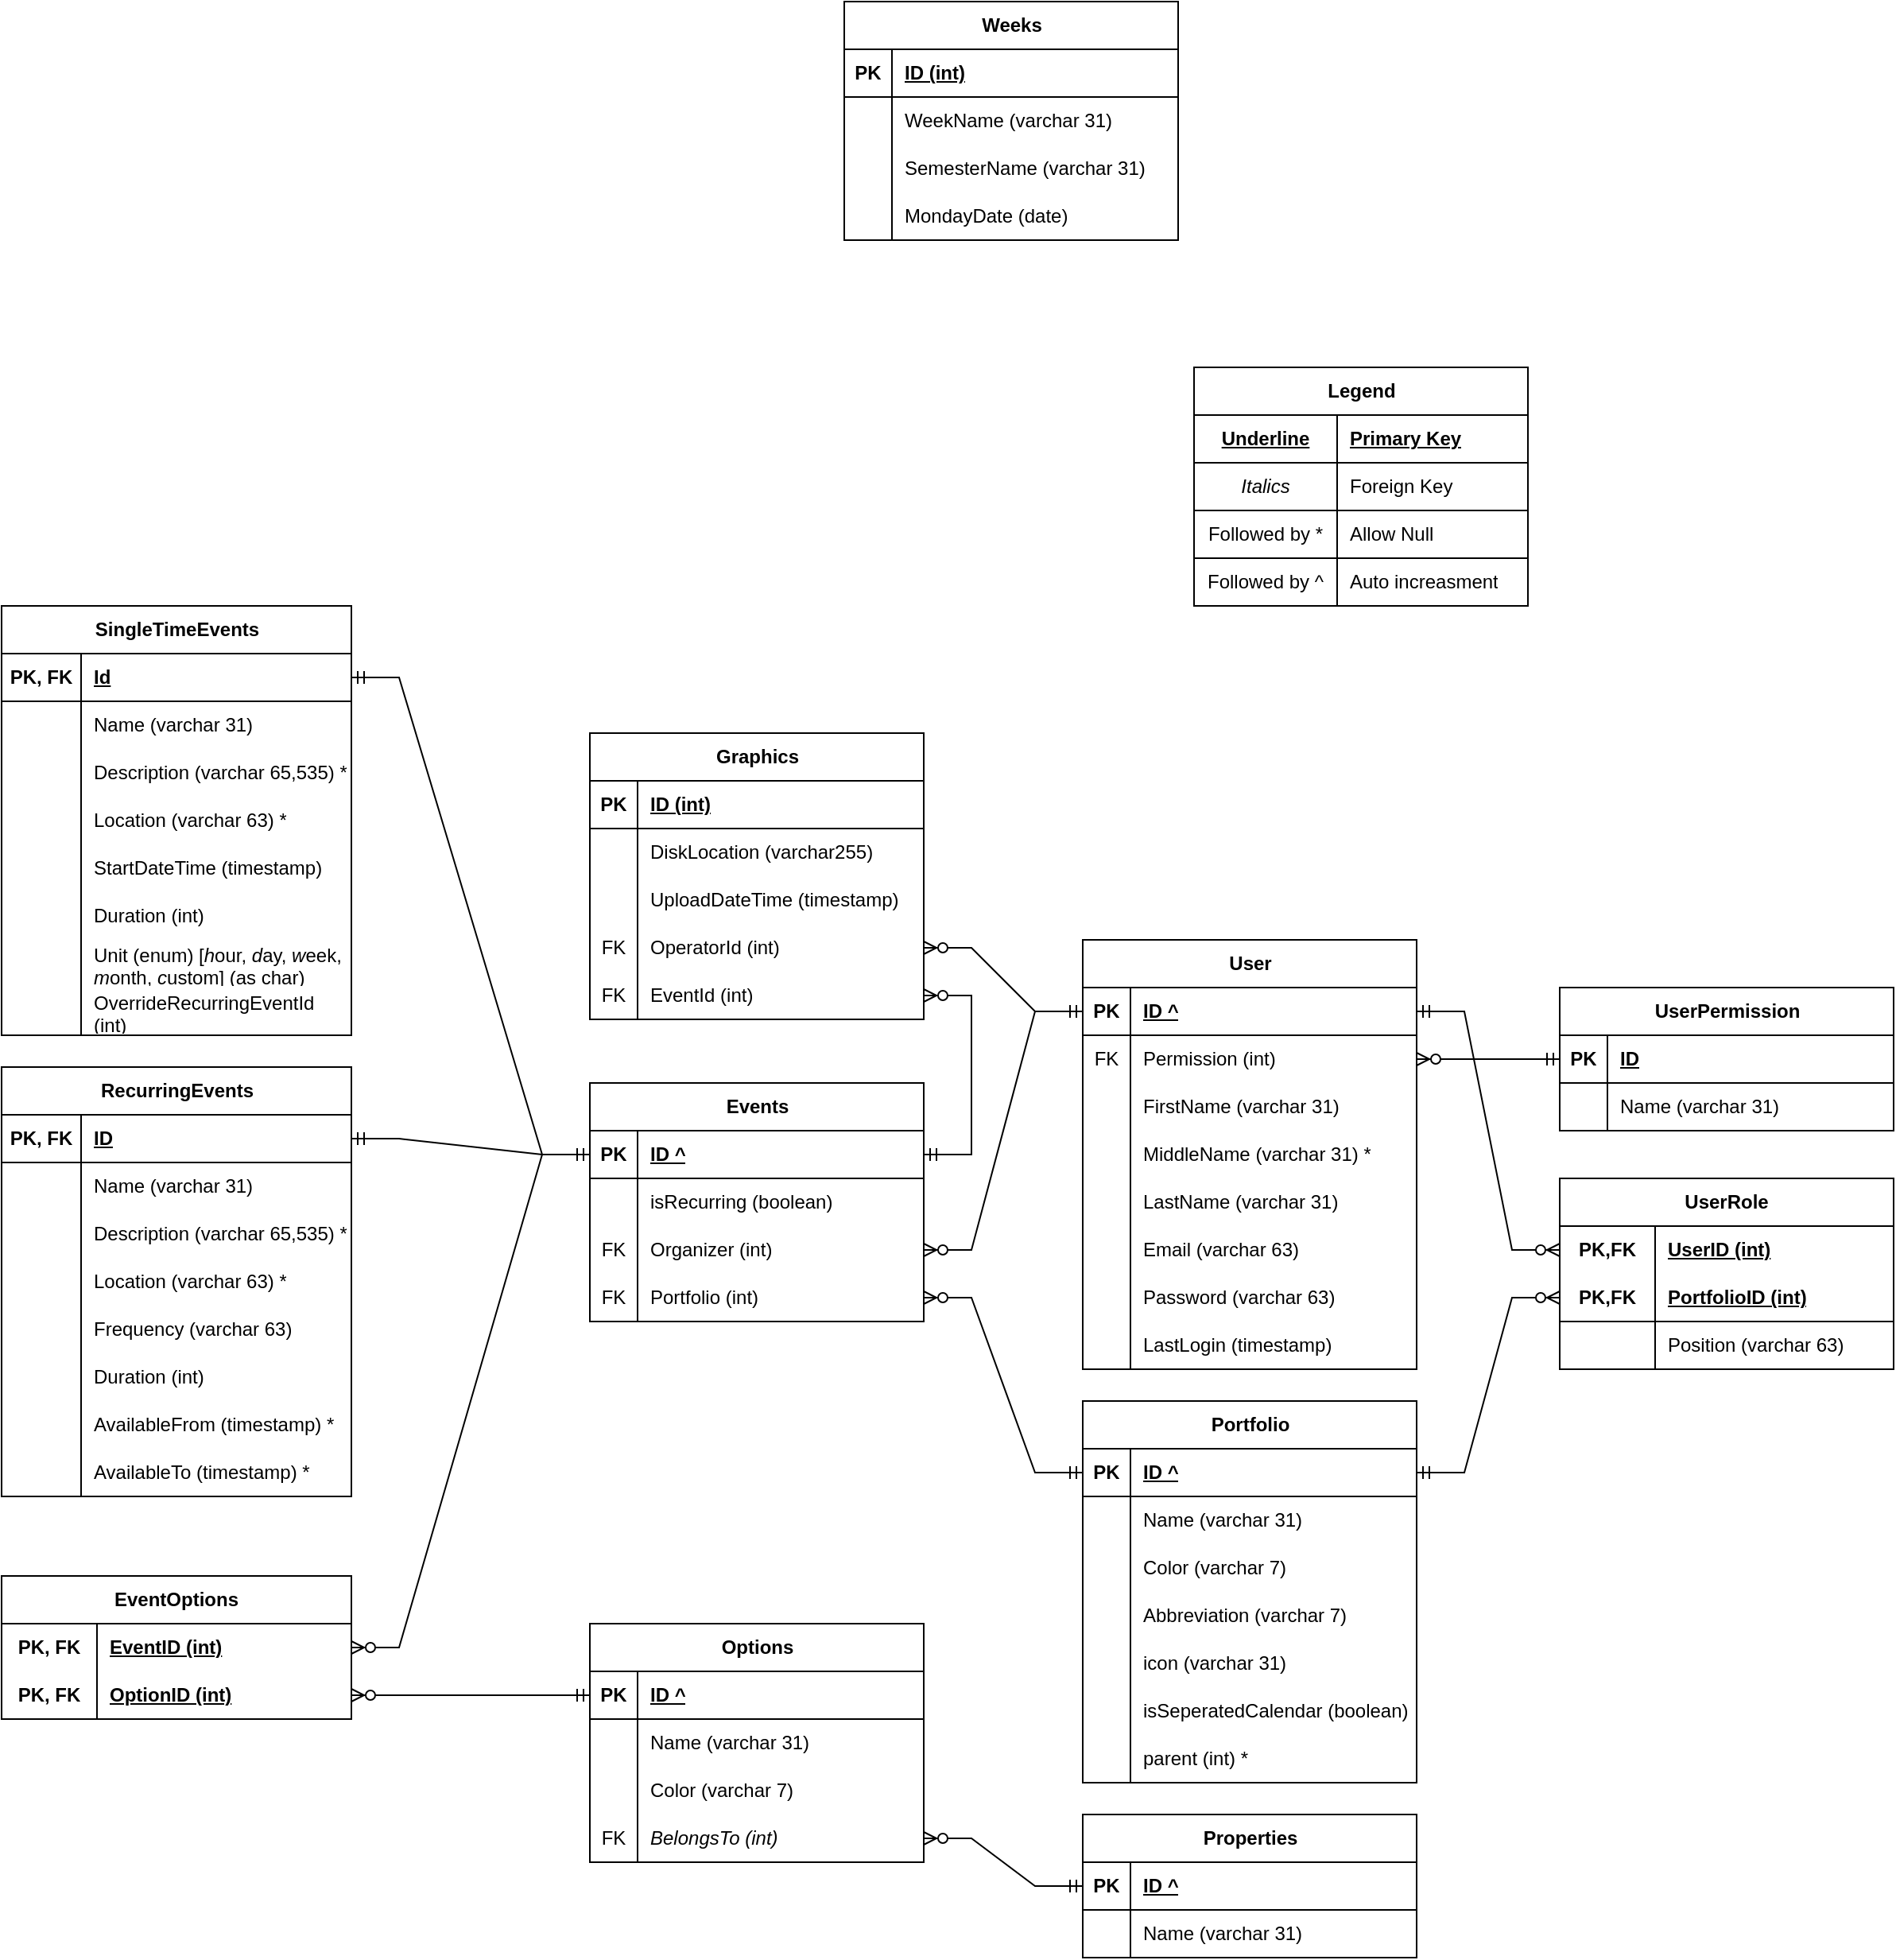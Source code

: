 <mxfile version="22.1.16" type="device">
  <diagram id="R2lEEEUBdFMjLlhIrx00" name="Page-1">
    <mxGraphModel dx="1629" dy="1582" grid="1" gridSize="10" guides="1" tooltips="1" connect="1" arrows="1" fold="1" page="1" pageScale="1" pageWidth="850" pageHeight="1100" math="0" shadow="0" extFonts="Permanent Marker^https://fonts.googleapis.com/css?family=Permanent+Marker">
      <root>
        <mxCell id="0" />
        <mxCell id="1" parent="0" />
        <mxCell id="QvddxX4y_G2dr_vlLV70-15" value="Weeks" style="shape=table;startSize=30;container=1;collapsible=1;childLayout=tableLayout;fixedRows=1;rowLines=0;fontStyle=1;align=center;resizeLast=1;html=1;" parent="1" vertex="1">
          <mxGeometry x="30" y="-160" width="210" height="150" as="geometry" />
        </mxCell>
        <mxCell id="QvddxX4y_G2dr_vlLV70-16" value="" style="shape=tableRow;horizontal=0;startSize=0;swimlaneHead=0;swimlaneBody=0;fillColor=none;collapsible=0;dropTarget=0;points=[[0,0.5],[1,0.5]];portConstraint=eastwest;top=0;left=0;right=0;bottom=1;" parent="QvddxX4y_G2dr_vlLV70-15" vertex="1">
          <mxGeometry y="30" width="210" height="30" as="geometry" />
        </mxCell>
        <mxCell id="QvddxX4y_G2dr_vlLV70-17" value="PK" style="shape=partialRectangle;connectable=0;fillColor=none;top=0;left=0;bottom=0;right=0;fontStyle=1;overflow=hidden;whiteSpace=wrap;html=1;" parent="QvddxX4y_G2dr_vlLV70-16" vertex="1">
          <mxGeometry width="30" height="30" as="geometry">
            <mxRectangle width="30" height="30" as="alternateBounds" />
          </mxGeometry>
        </mxCell>
        <mxCell id="QvddxX4y_G2dr_vlLV70-18" value="ID (int)" style="shape=partialRectangle;connectable=0;fillColor=none;top=0;left=0;bottom=0;right=0;align=left;spacingLeft=6;fontStyle=5;overflow=hidden;whiteSpace=wrap;html=1;" parent="QvddxX4y_G2dr_vlLV70-16" vertex="1">
          <mxGeometry x="30" width="180" height="30" as="geometry">
            <mxRectangle width="180" height="30" as="alternateBounds" />
          </mxGeometry>
        </mxCell>
        <mxCell id="QvddxX4y_G2dr_vlLV70-19" value="" style="shape=tableRow;horizontal=0;startSize=0;swimlaneHead=0;swimlaneBody=0;fillColor=none;collapsible=0;dropTarget=0;points=[[0,0.5],[1,0.5]];portConstraint=eastwest;top=0;left=0;right=0;bottom=0;" parent="QvddxX4y_G2dr_vlLV70-15" vertex="1">
          <mxGeometry y="60" width="210" height="30" as="geometry" />
        </mxCell>
        <mxCell id="QvddxX4y_G2dr_vlLV70-20" value="" style="shape=partialRectangle;connectable=0;fillColor=none;top=0;left=0;bottom=0;right=0;editable=1;overflow=hidden;whiteSpace=wrap;html=1;" parent="QvddxX4y_G2dr_vlLV70-19" vertex="1">
          <mxGeometry width="30" height="30" as="geometry">
            <mxRectangle width="30" height="30" as="alternateBounds" />
          </mxGeometry>
        </mxCell>
        <mxCell id="QvddxX4y_G2dr_vlLV70-21" value="WeekName (varchar 31)" style="shape=partialRectangle;connectable=0;fillColor=none;top=0;left=0;bottom=0;right=0;align=left;spacingLeft=6;overflow=hidden;whiteSpace=wrap;html=1;" parent="QvddxX4y_G2dr_vlLV70-19" vertex="1">
          <mxGeometry x="30" width="180" height="30" as="geometry">
            <mxRectangle width="180" height="30" as="alternateBounds" />
          </mxGeometry>
        </mxCell>
        <mxCell id="QvddxX4y_G2dr_vlLV70-22" value="" style="shape=tableRow;horizontal=0;startSize=0;swimlaneHead=0;swimlaneBody=0;fillColor=none;collapsible=0;dropTarget=0;points=[[0,0.5],[1,0.5]];portConstraint=eastwest;top=0;left=0;right=0;bottom=0;" parent="QvddxX4y_G2dr_vlLV70-15" vertex="1">
          <mxGeometry y="90" width="210" height="30" as="geometry" />
        </mxCell>
        <mxCell id="QvddxX4y_G2dr_vlLV70-23" value="" style="shape=partialRectangle;connectable=0;fillColor=none;top=0;left=0;bottom=0;right=0;editable=1;overflow=hidden;whiteSpace=wrap;html=1;" parent="QvddxX4y_G2dr_vlLV70-22" vertex="1">
          <mxGeometry width="30" height="30" as="geometry">
            <mxRectangle width="30" height="30" as="alternateBounds" />
          </mxGeometry>
        </mxCell>
        <mxCell id="QvddxX4y_G2dr_vlLV70-24" value="SemesterName (varchar 31)" style="shape=partialRectangle;connectable=0;fillColor=none;top=0;left=0;bottom=0;right=0;align=left;spacingLeft=6;overflow=hidden;whiteSpace=wrap;html=1;" parent="QvddxX4y_G2dr_vlLV70-22" vertex="1">
          <mxGeometry x="30" width="180" height="30" as="geometry">
            <mxRectangle width="180" height="30" as="alternateBounds" />
          </mxGeometry>
        </mxCell>
        <mxCell id="QvddxX4y_G2dr_vlLV70-25" value="" style="shape=tableRow;horizontal=0;startSize=0;swimlaneHead=0;swimlaneBody=0;fillColor=none;collapsible=0;dropTarget=0;points=[[0,0.5],[1,0.5]];portConstraint=eastwest;top=0;left=0;right=0;bottom=0;" parent="QvddxX4y_G2dr_vlLV70-15" vertex="1">
          <mxGeometry y="120" width="210" height="30" as="geometry" />
        </mxCell>
        <mxCell id="QvddxX4y_G2dr_vlLV70-26" value="" style="shape=partialRectangle;connectable=0;fillColor=none;top=0;left=0;bottom=0;right=0;editable=1;overflow=hidden;whiteSpace=wrap;html=1;" parent="QvddxX4y_G2dr_vlLV70-25" vertex="1">
          <mxGeometry width="30" height="30" as="geometry">
            <mxRectangle width="30" height="30" as="alternateBounds" />
          </mxGeometry>
        </mxCell>
        <mxCell id="QvddxX4y_G2dr_vlLV70-27" value="MondayDate (date)" style="shape=partialRectangle;connectable=0;fillColor=none;top=0;left=0;bottom=0;right=0;align=left;spacingLeft=6;overflow=hidden;whiteSpace=wrap;html=1;" parent="QvddxX4y_G2dr_vlLV70-25" vertex="1">
          <mxGeometry x="30" width="180" height="30" as="geometry">
            <mxRectangle width="180" height="30" as="alternateBounds" />
          </mxGeometry>
        </mxCell>
        <mxCell id="QvddxX4y_G2dr_vlLV70-28" value="Portfolio" style="shape=table;startSize=30;container=1;collapsible=1;childLayout=tableLayout;fixedRows=1;rowLines=0;fontStyle=1;align=center;resizeLast=1;html=1;" parent="1" vertex="1">
          <mxGeometry x="180" y="720" width="210" height="240" as="geometry">
            <mxRectangle x="520" y="690" width="90" height="30" as="alternateBounds" />
          </mxGeometry>
        </mxCell>
        <mxCell id="QvddxX4y_G2dr_vlLV70-29" value="" style="shape=tableRow;horizontal=0;startSize=0;swimlaneHead=0;swimlaneBody=0;fillColor=none;collapsible=0;dropTarget=0;points=[[0,0.5],[1,0.5]];portConstraint=eastwest;top=0;left=0;right=0;bottom=1;" parent="QvddxX4y_G2dr_vlLV70-28" vertex="1">
          <mxGeometry y="30" width="210" height="30" as="geometry" />
        </mxCell>
        <mxCell id="QvddxX4y_G2dr_vlLV70-30" value="PK" style="shape=partialRectangle;connectable=0;fillColor=none;top=0;left=0;bottom=0;right=0;fontStyle=1;overflow=hidden;whiteSpace=wrap;html=1;" parent="QvddxX4y_G2dr_vlLV70-29" vertex="1">
          <mxGeometry width="30" height="30" as="geometry">
            <mxRectangle width="30" height="30" as="alternateBounds" />
          </mxGeometry>
        </mxCell>
        <mxCell id="QvddxX4y_G2dr_vlLV70-31" value="ID ^" style="shape=partialRectangle;connectable=0;fillColor=none;top=0;left=0;bottom=0;right=0;align=left;spacingLeft=6;fontStyle=5;overflow=hidden;whiteSpace=wrap;html=1;" parent="QvddxX4y_G2dr_vlLV70-29" vertex="1">
          <mxGeometry x="30" width="180" height="30" as="geometry">
            <mxRectangle width="180" height="30" as="alternateBounds" />
          </mxGeometry>
        </mxCell>
        <mxCell id="QvddxX4y_G2dr_vlLV70-32" value="" style="shape=tableRow;horizontal=0;startSize=0;swimlaneHead=0;swimlaneBody=0;fillColor=none;collapsible=0;dropTarget=0;points=[[0,0.5],[1,0.5]];portConstraint=eastwest;top=0;left=0;right=0;bottom=0;" parent="QvddxX4y_G2dr_vlLV70-28" vertex="1">
          <mxGeometry y="60" width="210" height="30" as="geometry" />
        </mxCell>
        <mxCell id="QvddxX4y_G2dr_vlLV70-33" value="" style="shape=partialRectangle;connectable=0;fillColor=none;top=0;left=0;bottom=0;right=0;editable=1;overflow=hidden;whiteSpace=wrap;html=1;" parent="QvddxX4y_G2dr_vlLV70-32" vertex="1">
          <mxGeometry width="30" height="30" as="geometry">
            <mxRectangle width="30" height="30" as="alternateBounds" />
          </mxGeometry>
        </mxCell>
        <mxCell id="QvddxX4y_G2dr_vlLV70-34" value="Name (varchar 31)" style="shape=partialRectangle;connectable=0;fillColor=none;top=0;left=0;bottom=0;right=0;align=left;spacingLeft=6;overflow=hidden;whiteSpace=wrap;html=1;" parent="QvddxX4y_G2dr_vlLV70-32" vertex="1">
          <mxGeometry x="30" width="180" height="30" as="geometry">
            <mxRectangle width="180" height="30" as="alternateBounds" />
          </mxGeometry>
        </mxCell>
        <mxCell id="QvddxX4y_G2dr_vlLV70-35" value="" style="shape=tableRow;horizontal=0;startSize=0;swimlaneHead=0;swimlaneBody=0;fillColor=none;collapsible=0;dropTarget=0;points=[[0,0.5],[1,0.5]];portConstraint=eastwest;top=0;left=0;right=0;bottom=0;" parent="QvddxX4y_G2dr_vlLV70-28" vertex="1">
          <mxGeometry y="90" width="210" height="30" as="geometry" />
        </mxCell>
        <mxCell id="QvddxX4y_G2dr_vlLV70-36" value="" style="shape=partialRectangle;connectable=0;fillColor=none;top=0;left=0;bottom=0;right=0;editable=1;overflow=hidden;whiteSpace=wrap;html=1;" parent="QvddxX4y_G2dr_vlLV70-35" vertex="1">
          <mxGeometry width="30" height="30" as="geometry">
            <mxRectangle width="30" height="30" as="alternateBounds" />
          </mxGeometry>
        </mxCell>
        <mxCell id="QvddxX4y_G2dr_vlLV70-37" value="Color (varchar 7)" style="shape=partialRectangle;connectable=0;fillColor=none;top=0;left=0;bottom=0;right=0;align=left;spacingLeft=6;overflow=hidden;whiteSpace=wrap;html=1;" parent="QvddxX4y_G2dr_vlLV70-35" vertex="1">
          <mxGeometry x="30" width="180" height="30" as="geometry">
            <mxRectangle width="180" height="30" as="alternateBounds" />
          </mxGeometry>
        </mxCell>
        <mxCell id="QvddxX4y_G2dr_vlLV70-38" value="" style="shape=tableRow;horizontal=0;startSize=0;swimlaneHead=0;swimlaneBody=0;fillColor=none;collapsible=0;dropTarget=0;points=[[0,0.5],[1,0.5]];portConstraint=eastwest;top=0;left=0;right=0;bottom=0;" parent="QvddxX4y_G2dr_vlLV70-28" vertex="1">
          <mxGeometry y="120" width="210" height="30" as="geometry" />
        </mxCell>
        <mxCell id="QvddxX4y_G2dr_vlLV70-39" value="" style="shape=partialRectangle;connectable=0;fillColor=none;top=0;left=0;bottom=0;right=0;editable=1;overflow=hidden;whiteSpace=wrap;html=1;" parent="QvddxX4y_G2dr_vlLV70-38" vertex="1">
          <mxGeometry width="30" height="30" as="geometry">
            <mxRectangle width="30" height="30" as="alternateBounds" />
          </mxGeometry>
        </mxCell>
        <mxCell id="QvddxX4y_G2dr_vlLV70-40" value="Abbreviation (varchar 7)" style="shape=partialRectangle;connectable=0;fillColor=none;top=0;left=0;bottom=0;right=0;align=left;spacingLeft=6;overflow=hidden;whiteSpace=wrap;html=1;" parent="QvddxX4y_G2dr_vlLV70-38" vertex="1">
          <mxGeometry x="30" width="180" height="30" as="geometry">
            <mxRectangle width="180" height="30" as="alternateBounds" />
          </mxGeometry>
        </mxCell>
        <mxCell id="nYOVLngnIz4dAW5v_j5N-1" style="shape=tableRow;horizontal=0;startSize=0;swimlaneHead=0;swimlaneBody=0;fillColor=none;collapsible=0;dropTarget=0;points=[[0,0.5],[1,0.5]];portConstraint=eastwest;top=0;left=0;right=0;bottom=0;" parent="QvddxX4y_G2dr_vlLV70-28" vertex="1">
          <mxGeometry y="150" width="210" height="30" as="geometry" />
        </mxCell>
        <mxCell id="nYOVLngnIz4dAW5v_j5N-2" style="shape=partialRectangle;connectable=0;fillColor=none;top=0;left=0;bottom=0;right=0;editable=1;overflow=hidden;whiteSpace=wrap;html=1;" parent="nYOVLngnIz4dAW5v_j5N-1" vertex="1">
          <mxGeometry width="30" height="30" as="geometry">
            <mxRectangle width="30" height="30" as="alternateBounds" />
          </mxGeometry>
        </mxCell>
        <mxCell id="nYOVLngnIz4dAW5v_j5N-3" value="icon (varchar 31)" style="shape=partialRectangle;connectable=0;fillColor=none;top=0;left=0;bottom=0;right=0;align=left;spacingLeft=6;overflow=hidden;whiteSpace=wrap;html=1;" parent="nYOVLngnIz4dAW5v_j5N-1" vertex="1">
          <mxGeometry x="30" width="180" height="30" as="geometry">
            <mxRectangle width="180" height="30" as="alternateBounds" />
          </mxGeometry>
        </mxCell>
        <mxCell id="QvddxX4y_G2dr_vlLV70-73" style="shape=tableRow;horizontal=0;startSize=0;swimlaneHead=0;swimlaneBody=0;fillColor=none;collapsible=0;dropTarget=0;points=[[0,0.5],[1,0.5]];portConstraint=eastwest;top=0;left=0;right=0;bottom=0;" parent="QvddxX4y_G2dr_vlLV70-28" vertex="1">
          <mxGeometry y="180" width="210" height="30" as="geometry" />
        </mxCell>
        <mxCell id="QvddxX4y_G2dr_vlLV70-74" style="shape=partialRectangle;connectable=0;fillColor=none;top=0;left=0;bottom=0;right=0;editable=1;overflow=hidden;whiteSpace=wrap;html=1;" parent="QvddxX4y_G2dr_vlLV70-73" vertex="1">
          <mxGeometry width="30" height="30" as="geometry">
            <mxRectangle width="30" height="30" as="alternateBounds" />
          </mxGeometry>
        </mxCell>
        <mxCell id="QvddxX4y_G2dr_vlLV70-75" value="isSeperatedCalendar (boolean)" style="shape=partialRectangle;connectable=0;fillColor=none;top=0;left=0;bottom=0;right=0;align=left;spacingLeft=6;overflow=hidden;whiteSpace=wrap;html=1;" parent="QvddxX4y_G2dr_vlLV70-73" vertex="1">
          <mxGeometry x="30" width="180" height="30" as="geometry">
            <mxRectangle width="180" height="30" as="alternateBounds" />
          </mxGeometry>
        </mxCell>
        <mxCell id="nYOVLngnIz4dAW5v_j5N-44" style="shape=tableRow;horizontal=0;startSize=0;swimlaneHead=0;swimlaneBody=0;fillColor=none;collapsible=0;dropTarget=0;points=[[0,0.5],[1,0.5]];portConstraint=eastwest;top=0;left=0;right=0;bottom=0;" parent="QvddxX4y_G2dr_vlLV70-28" vertex="1">
          <mxGeometry y="210" width="210" height="30" as="geometry" />
        </mxCell>
        <mxCell id="nYOVLngnIz4dAW5v_j5N-45" style="shape=partialRectangle;connectable=0;fillColor=none;top=0;left=0;bottom=0;right=0;editable=1;overflow=hidden;whiteSpace=wrap;html=1;" parent="nYOVLngnIz4dAW5v_j5N-44" vertex="1">
          <mxGeometry width="30" height="30" as="geometry">
            <mxRectangle width="30" height="30" as="alternateBounds" />
          </mxGeometry>
        </mxCell>
        <mxCell id="nYOVLngnIz4dAW5v_j5N-46" value="parent (int) *" style="shape=partialRectangle;connectable=0;fillColor=none;top=0;left=0;bottom=0;right=0;align=left;spacingLeft=6;overflow=hidden;whiteSpace=wrap;html=1;" parent="nYOVLngnIz4dAW5v_j5N-44" vertex="1">
          <mxGeometry x="30" width="180" height="30" as="geometry">
            <mxRectangle width="180" height="30" as="alternateBounds" />
          </mxGeometry>
        </mxCell>
        <mxCell id="QvddxX4y_G2dr_vlLV70-52" value="Legend" style="shape=table;startSize=30;container=1;collapsible=1;childLayout=tableLayout;fixedRows=1;rowLines=0;fontStyle=1;align=center;resizeLast=1;html=1;swimlaneLine=1;" parent="1" vertex="1">
          <mxGeometry x="250" y="70" width="210" height="150" as="geometry" />
        </mxCell>
        <mxCell id="QvddxX4y_G2dr_vlLV70-53" value="" style="shape=tableRow;horizontal=0;startSize=0;swimlaneHead=0;swimlaneBody=0;fillColor=none;collapsible=0;dropTarget=0;points=[[0,0.5],[1,0.5]];portConstraint=eastwest;top=0;left=0;right=0;bottom=1;" parent="QvddxX4y_G2dr_vlLV70-52" vertex="1">
          <mxGeometry y="30" width="210" height="30" as="geometry" />
        </mxCell>
        <mxCell id="QvddxX4y_G2dr_vlLV70-54" value="&lt;u&gt;Underline&lt;/u&gt;" style="shape=partialRectangle;connectable=0;fillColor=none;top=0;left=0;bottom=0;right=0;fontStyle=1;overflow=hidden;whiteSpace=wrap;html=1;" parent="QvddxX4y_G2dr_vlLV70-53" vertex="1">
          <mxGeometry width="90" height="30" as="geometry">
            <mxRectangle width="90" height="30" as="alternateBounds" />
          </mxGeometry>
        </mxCell>
        <mxCell id="QvddxX4y_G2dr_vlLV70-55" value="&lt;span style=&quot;border-color: var(--border-color);&quot;&gt;Primary Key&lt;/span&gt;" style="shape=partialRectangle;connectable=0;fillColor=none;top=0;left=0;bottom=0;right=0;align=left;spacingLeft=6;fontStyle=5;overflow=hidden;whiteSpace=wrap;html=1;allowArrows=1;" parent="QvddxX4y_G2dr_vlLV70-53" vertex="1">
          <mxGeometry x="90" width="120" height="30" as="geometry">
            <mxRectangle width="120" height="30" as="alternateBounds" />
          </mxGeometry>
        </mxCell>
        <mxCell id="QvddxX4y_G2dr_vlLV70-56" value="" style="shape=tableRow;horizontal=0;startSize=0;swimlaneHead=0;swimlaneBody=0;fillColor=none;collapsible=0;dropTarget=0;points=[[0,0.5],[1,0.5]];portConstraint=eastwest;top=0;left=0;right=0;bottom=0;" parent="QvddxX4y_G2dr_vlLV70-52" vertex="1">
          <mxGeometry y="60" width="210" height="30" as="geometry" />
        </mxCell>
        <mxCell id="QvddxX4y_G2dr_vlLV70-57" value="&lt;i&gt;Italics&lt;/i&gt;" style="shape=partialRectangle;connectable=0;fillColor=none;top=0;left=0;bottom=1;right=0;editable=1;overflow=hidden;whiteSpace=wrap;html=1;shadow=0;" parent="QvddxX4y_G2dr_vlLV70-56" vertex="1">
          <mxGeometry width="90" height="30" as="geometry">
            <mxRectangle width="90" height="30" as="alternateBounds" />
          </mxGeometry>
        </mxCell>
        <mxCell id="QvddxX4y_G2dr_vlLV70-58" value="Foreign Key" style="shape=partialRectangle;connectable=0;fillColor=none;top=0;left=0;bottom=0;right=0;align=left;spacingLeft=6;overflow=hidden;whiteSpace=wrap;html=1;" parent="QvddxX4y_G2dr_vlLV70-56" vertex="1">
          <mxGeometry x="90" width="120" height="30" as="geometry">
            <mxRectangle width="120" height="30" as="alternateBounds" />
          </mxGeometry>
        </mxCell>
        <mxCell id="QvddxX4y_G2dr_vlLV70-59" value="" style="shape=tableRow;horizontal=0;startSize=0;swimlaneHead=0;swimlaneBody=0;fillColor=none;collapsible=0;dropTarget=0;points=[[0,0.5],[1,0.5]];portConstraint=eastwest;top=1;left=0;right=0;bottom=1;" parent="QvddxX4y_G2dr_vlLV70-52" vertex="1">
          <mxGeometry y="90" width="210" height="30" as="geometry" />
        </mxCell>
        <mxCell id="QvddxX4y_G2dr_vlLV70-60" value="Followed by *" style="shape=partialRectangle;connectable=0;fillColor=none;top=1;left=0;bottom=1;right=0;editable=1;overflow=hidden;whiteSpace=wrap;html=1;" parent="QvddxX4y_G2dr_vlLV70-59" vertex="1">
          <mxGeometry width="90" height="30" as="geometry">
            <mxRectangle width="90" height="30" as="alternateBounds" />
          </mxGeometry>
        </mxCell>
        <mxCell id="QvddxX4y_G2dr_vlLV70-61" value="Allow Null" style="shape=partialRectangle;connectable=0;fillColor=none;top=1;left=0;bottom=1;right=0;align=left;spacingLeft=6;overflow=hidden;whiteSpace=wrap;html=1;" parent="QvddxX4y_G2dr_vlLV70-59" vertex="1">
          <mxGeometry x="90" width="120" height="30" as="geometry">
            <mxRectangle width="120" height="30" as="alternateBounds" />
          </mxGeometry>
        </mxCell>
        <mxCell id="QvddxX4y_G2dr_vlLV70-62" value="" style="shape=tableRow;horizontal=0;startSize=0;swimlaneHead=0;swimlaneBody=0;fillColor=none;collapsible=0;dropTarget=0;points=[[0,0.5],[1,0.5]];portConstraint=eastwest;top=1;left=0;right=0;bottom=1;" parent="QvddxX4y_G2dr_vlLV70-52" vertex="1">
          <mxGeometry y="120" width="210" height="30" as="geometry" />
        </mxCell>
        <mxCell id="QvddxX4y_G2dr_vlLV70-63" value="Followed by ^" style="shape=partialRectangle;connectable=0;fillColor=none;top=1;left=0;bottom=1;right=0;editable=1;overflow=hidden;whiteSpace=wrap;html=1;" parent="QvddxX4y_G2dr_vlLV70-62" vertex="1">
          <mxGeometry width="90" height="30" as="geometry">
            <mxRectangle width="90" height="30" as="alternateBounds" />
          </mxGeometry>
        </mxCell>
        <mxCell id="QvddxX4y_G2dr_vlLV70-64" value="Auto increasment" style="shape=partialRectangle;connectable=0;fillColor=none;top=1;left=0;bottom=1;right=0;align=left;spacingLeft=6;overflow=hidden;whiteSpace=wrap;html=1;" parent="QvddxX4y_G2dr_vlLV70-62" vertex="1">
          <mxGeometry x="90" width="120" height="30" as="geometry">
            <mxRectangle width="120" height="30" as="alternateBounds" />
          </mxGeometry>
        </mxCell>
        <mxCell id="QvddxX4y_G2dr_vlLV70-92" value="User" style="shape=table;startSize=30;container=1;collapsible=1;childLayout=tableLayout;fixedRows=1;rowLines=0;fontStyle=1;align=center;resizeLast=1;html=1;" parent="1" vertex="1">
          <mxGeometry x="180" y="430" width="210" height="270" as="geometry">
            <mxRectangle x="520" y="690" width="90" height="30" as="alternateBounds" />
          </mxGeometry>
        </mxCell>
        <mxCell id="QvddxX4y_G2dr_vlLV70-93" value="" style="shape=tableRow;horizontal=0;startSize=0;swimlaneHead=0;swimlaneBody=0;fillColor=none;collapsible=0;dropTarget=0;points=[[0,0.5],[1,0.5]];portConstraint=eastwest;top=0;left=0;right=0;bottom=1;" parent="QvddxX4y_G2dr_vlLV70-92" vertex="1">
          <mxGeometry y="30" width="210" height="30" as="geometry" />
        </mxCell>
        <mxCell id="QvddxX4y_G2dr_vlLV70-94" value="PK" style="shape=partialRectangle;connectable=0;fillColor=none;top=0;left=0;bottom=0;right=0;fontStyle=1;overflow=hidden;whiteSpace=wrap;html=1;" parent="QvddxX4y_G2dr_vlLV70-93" vertex="1">
          <mxGeometry width="30" height="30" as="geometry">
            <mxRectangle width="30" height="30" as="alternateBounds" />
          </mxGeometry>
        </mxCell>
        <mxCell id="QvddxX4y_G2dr_vlLV70-95" value="ID ^" style="shape=partialRectangle;connectable=0;fillColor=none;top=0;left=0;bottom=0;right=0;align=left;spacingLeft=6;fontStyle=5;overflow=hidden;whiteSpace=wrap;html=1;" parent="QvddxX4y_G2dr_vlLV70-93" vertex="1">
          <mxGeometry x="30" width="180" height="30" as="geometry">
            <mxRectangle width="180" height="30" as="alternateBounds" />
          </mxGeometry>
        </mxCell>
        <mxCell id="MolM5ePWWf8h00ye9pzj-22" style="shape=tableRow;horizontal=0;startSize=0;swimlaneHead=0;swimlaneBody=0;fillColor=none;collapsible=0;dropTarget=0;points=[[0,0.5],[1,0.5]];portConstraint=eastwest;top=0;left=0;right=0;bottom=0;" parent="QvddxX4y_G2dr_vlLV70-92" vertex="1">
          <mxGeometry y="60" width="210" height="30" as="geometry" />
        </mxCell>
        <mxCell id="MolM5ePWWf8h00ye9pzj-23" value="FK" style="shape=partialRectangle;connectable=0;fillColor=none;top=0;left=0;bottom=0;right=0;editable=1;overflow=hidden;whiteSpace=wrap;html=1;" parent="MolM5ePWWf8h00ye9pzj-22" vertex="1">
          <mxGeometry width="30" height="30" as="geometry">
            <mxRectangle width="30" height="30" as="alternateBounds" />
          </mxGeometry>
        </mxCell>
        <mxCell id="MolM5ePWWf8h00ye9pzj-24" value="Permission (int)" style="shape=partialRectangle;connectable=0;fillColor=none;top=0;left=0;bottom=0;right=0;align=left;spacingLeft=6;overflow=hidden;whiteSpace=wrap;html=1;" parent="MolM5ePWWf8h00ye9pzj-22" vertex="1">
          <mxGeometry x="30" width="180" height="30" as="geometry">
            <mxRectangle width="180" height="30" as="alternateBounds" />
          </mxGeometry>
        </mxCell>
        <mxCell id="QvddxX4y_G2dr_vlLV70-96" value="" style="shape=tableRow;horizontal=0;startSize=0;swimlaneHead=0;swimlaneBody=0;fillColor=none;collapsible=0;dropTarget=0;points=[[0,0.5],[1,0.5]];portConstraint=eastwest;top=0;left=0;right=0;bottom=0;" parent="QvddxX4y_G2dr_vlLV70-92" vertex="1">
          <mxGeometry y="90" width="210" height="30" as="geometry" />
        </mxCell>
        <mxCell id="QvddxX4y_G2dr_vlLV70-97" value="" style="shape=partialRectangle;connectable=0;fillColor=none;top=0;left=0;bottom=0;right=0;editable=1;overflow=hidden;whiteSpace=wrap;html=1;" parent="QvddxX4y_G2dr_vlLV70-96" vertex="1">
          <mxGeometry width="30" height="30" as="geometry">
            <mxRectangle width="30" height="30" as="alternateBounds" />
          </mxGeometry>
        </mxCell>
        <mxCell id="QvddxX4y_G2dr_vlLV70-98" value="FirstName (varchar 31)" style="shape=partialRectangle;connectable=0;fillColor=none;top=0;left=0;bottom=0;right=0;align=left;spacingLeft=6;overflow=hidden;whiteSpace=wrap;html=1;" parent="QvddxX4y_G2dr_vlLV70-96" vertex="1">
          <mxGeometry x="30" width="180" height="30" as="geometry">
            <mxRectangle width="180" height="30" as="alternateBounds" />
          </mxGeometry>
        </mxCell>
        <mxCell id="QvddxX4y_G2dr_vlLV70-99" value="" style="shape=tableRow;horizontal=0;startSize=0;swimlaneHead=0;swimlaneBody=0;fillColor=none;collapsible=0;dropTarget=0;points=[[0,0.5],[1,0.5]];portConstraint=eastwest;top=0;left=0;right=0;bottom=0;" parent="QvddxX4y_G2dr_vlLV70-92" vertex="1">
          <mxGeometry y="120" width="210" height="30" as="geometry" />
        </mxCell>
        <mxCell id="QvddxX4y_G2dr_vlLV70-100" value="" style="shape=partialRectangle;connectable=0;fillColor=none;top=0;left=0;bottom=0;right=0;editable=1;overflow=hidden;whiteSpace=wrap;html=1;" parent="QvddxX4y_G2dr_vlLV70-99" vertex="1">
          <mxGeometry width="30" height="30" as="geometry">
            <mxRectangle width="30" height="30" as="alternateBounds" />
          </mxGeometry>
        </mxCell>
        <mxCell id="QvddxX4y_G2dr_vlLV70-101" value="MiddleName (varchar 31) *" style="shape=partialRectangle;connectable=0;fillColor=none;top=0;left=0;bottom=0;right=0;align=left;spacingLeft=6;overflow=hidden;whiteSpace=wrap;html=1;" parent="QvddxX4y_G2dr_vlLV70-99" vertex="1">
          <mxGeometry x="30" width="180" height="30" as="geometry">
            <mxRectangle width="180" height="30" as="alternateBounds" />
          </mxGeometry>
        </mxCell>
        <mxCell id="QvddxX4y_G2dr_vlLV70-102" value="" style="shape=tableRow;horizontal=0;startSize=0;swimlaneHead=0;swimlaneBody=0;fillColor=none;collapsible=0;dropTarget=0;points=[[0,0.5],[1,0.5]];portConstraint=eastwest;top=0;left=0;right=0;bottom=0;" parent="QvddxX4y_G2dr_vlLV70-92" vertex="1">
          <mxGeometry y="150" width="210" height="30" as="geometry" />
        </mxCell>
        <mxCell id="QvddxX4y_G2dr_vlLV70-103" value="" style="shape=partialRectangle;connectable=0;fillColor=none;top=0;left=0;bottom=0;right=0;editable=1;overflow=hidden;whiteSpace=wrap;html=1;" parent="QvddxX4y_G2dr_vlLV70-102" vertex="1">
          <mxGeometry width="30" height="30" as="geometry">
            <mxRectangle width="30" height="30" as="alternateBounds" />
          </mxGeometry>
        </mxCell>
        <mxCell id="QvddxX4y_G2dr_vlLV70-104" value="LastName (varchar 31)" style="shape=partialRectangle;connectable=0;fillColor=none;top=0;left=0;bottom=0;right=0;align=left;spacingLeft=6;overflow=hidden;whiteSpace=wrap;html=1;" parent="QvddxX4y_G2dr_vlLV70-102" vertex="1">
          <mxGeometry x="30" width="180" height="30" as="geometry">
            <mxRectangle width="180" height="30" as="alternateBounds" />
          </mxGeometry>
        </mxCell>
        <mxCell id="QvddxX4y_G2dr_vlLV70-105" style="shape=tableRow;horizontal=0;startSize=0;swimlaneHead=0;swimlaneBody=0;fillColor=none;collapsible=0;dropTarget=0;points=[[0,0.5],[1,0.5]];portConstraint=eastwest;top=0;left=0;right=0;bottom=0;" parent="QvddxX4y_G2dr_vlLV70-92" vertex="1">
          <mxGeometry y="180" width="210" height="30" as="geometry" />
        </mxCell>
        <mxCell id="QvddxX4y_G2dr_vlLV70-106" style="shape=partialRectangle;connectable=0;fillColor=none;top=0;left=0;bottom=0;right=0;editable=1;overflow=hidden;whiteSpace=wrap;html=1;" parent="QvddxX4y_G2dr_vlLV70-105" vertex="1">
          <mxGeometry width="30" height="30" as="geometry">
            <mxRectangle width="30" height="30" as="alternateBounds" />
          </mxGeometry>
        </mxCell>
        <mxCell id="QvddxX4y_G2dr_vlLV70-107" value="Email (varchar 63)" style="shape=partialRectangle;connectable=0;fillColor=none;top=0;left=0;bottom=0;right=0;align=left;spacingLeft=6;overflow=hidden;whiteSpace=wrap;html=1;" parent="QvddxX4y_G2dr_vlLV70-105" vertex="1">
          <mxGeometry x="30" width="180" height="30" as="geometry">
            <mxRectangle width="180" height="30" as="alternateBounds" />
          </mxGeometry>
        </mxCell>
        <mxCell id="QvddxX4y_G2dr_vlLV70-117" style="shape=tableRow;horizontal=0;startSize=0;swimlaneHead=0;swimlaneBody=0;fillColor=none;collapsible=0;dropTarget=0;points=[[0,0.5],[1,0.5]];portConstraint=eastwest;top=0;left=0;right=0;bottom=0;" parent="QvddxX4y_G2dr_vlLV70-92" vertex="1">
          <mxGeometry y="210" width="210" height="30" as="geometry" />
        </mxCell>
        <mxCell id="QvddxX4y_G2dr_vlLV70-118" style="shape=partialRectangle;connectable=0;fillColor=none;top=0;left=0;bottom=0;right=0;editable=1;overflow=hidden;whiteSpace=wrap;html=1;" parent="QvddxX4y_G2dr_vlLV70-117" vertex="1">
          <mxGeometry width="30" height="30" as="geometry">
            <mxRectangle width="30" height="30" as="alternateBounds" />
          </mxGeometry>
        </mxCell>
        <mxCell id="QvddxX4y_G2dr_vlLV70-119" value="Password (varchar 63)" style="shape=partialRectangle;connectable=0;fillColor=none;top=0;left=0;bottom=0;right=0;align=left;spacingLeft=6;overflow=hidden;whiteSpace=wrap;html=1;" parent="QvddxX4y_G2dr_vlLV70-117" vertex="1">
          <mxGeometry x="30" width="180" height="30" as="geometry">
            <mxRectangle width="180" height="30" as="alternateBounds" />
          </mxGeometry>
        </mxCell>
        <mxCell id="QvddxX4y_G2dr_vlLV70-114" style="shape=tableRow;horizontal=0;startSize=0;swimlaneHead=0;swimlaneBody=0;fillColor=none;collapsible=0;dropTarget=0;points=[[0,0.5],[1,0.5]];portConstraint=eastwest;top=0;left=0;right=0;bottom=0;" parent="QvddxX4y_G2dr_vlLV70-92" vertex="1">
          <mxGeometry y="240" width="210" height="30" as="geometry" />
        </mxCell>
        <mxCell id="QvddxX4y_G2dr_vlLV70-115" style="shape=partialRectangle;connectable=0;fillColor=none;top=0;left=0;bottom=0;right=0;editable=1;overflow=hidden;whiteSpace=wrap;html=1;" parent="QvddxX4y_G2dr_vlLV70-114" vertex="1">
          <mxGeometry width="30" height="30" as="geometry">
            <mxRectangle width="30" height="30" as="alternateBounds" />
          </mxGeometry>
        </mxCell>
        <mxCell id="QvddxX4y_G2dr_vlLV70-116" value="LastLogin (timestamp)" style="shape=partialRectangle;connectable=0;fillColor=none;top=0;left=0;bottom=0;right=0;align=left;spacingLeft=6;overflow=hidden;whiteSpace=wrap;html=1;" parent="QvddxX4y_G2dr_vlLV70-114" vertex="1">
          <mxGeometry x="30" width="180" height="30" as="geometry">
            <mxRectangle width="180" height="30" as="alternateBounds" />
          </mxGeometry>
        </mxCell>
        <mxCell id="QvddxX4y_G2dr_vlLV70-123" value="UserPermission" style="shape=table;startSize=30;container=1;collapsible=1;childLayout=tableLayout;fixedRows=1;rowLines=0;fontStyle=1;align=center;resizeLast=1;html=1;" parent="1" vertex="1">
          <mxGeometry x="480" y="460" width="210" height="90" as="geometry">
            <mxRectangle x="520" y="690" width="90" height="30" as="alternateBounds" />
          </mxGeometry>
        </mxCell>
        <mxCell id="QvddxX4y_G2dr_vlLV70-124" value="" style="shape=tableRow;horizontal=0;startSize=0;swimlaneHead=0;swimlaneBody=0;fillColor=none;collapsible=0;dropTarget=0;points=[[0,0.5],[1,0.5]];portConstraint=eastwest;top=0;left=0;right=0;bottom=1;" parent="QvddxX4y_G2dr_vlLV70-123" vertex="1">
          <mxGeometry y="30" width="210" height="30" as="geometry" />
        </mxCell>
        <mxCell id="QvddxX4y_G2dr_vlLV70-125" value="PK" style="shape=partialRectangle;connectable=0;fillColor=none;top=0;left=0;bottom=0;right=0;fontStyle=1;overflow=hidden;whiteSpace=wrap;html=1;" parent="QvddxX4y_G2dr_vlLV70-124" vertex="1">
          <mxGeometry width="30" height="30" as="geometry">
            <mxRectangle width="30" height="30" as="alternateBounds" />
          </mxGeometry>
        </mxCell>
        <mxCell id="QvddxX4y_G2dr_vlLV70-126" value="ID" style="shape=partialRectangle;connectable=0;fillColor=none;top=0;left=0;bottom=0;right=0;align=left;spacingLeft=6;fontStyle=5;overflow=hidden;whiteSpace=wrap;html=1;" parent="QvddxX4y_G2dr_vlLV70-124" vertex="1">
          <mxGeometry x="30" width="180" height="30" as="geometry">
            <mxRectangle width="180" height="30" as="alternateBounds" />
          </mxGeometry>
        </mxCell>
        <mxCell id="QvddxX4y_G2dr_vlLV70-127" value="" style="shape=tableRow;horizontal=0;startSize=0;swimlaneHead=0;swimlaneBody=0;fillColor=none;collapsible=0;dropTarget=0;points=[[0,0.5],[1,0.5]];portConstraint=eastwest;top=0;left=0;right=0;bottom=0;" parent="QvddxX4y_G2dr_vlLV70-123" vertex="1">
          <mxGeometry y="60" width="210" height="30" as="geometry" />
        </mxCell>
        <mxCell id="QvddxX4y_G2dr_vlLV70-128" value="" style="shape=partialRectangle;connectable=0;fillColor=none;top=0;left=0;bottom=0;right=0;editable=1;overflow=hidden;whiteSpace=wrap;html=1;" parent="QvddxX4y_G2dr_vlLV70-127" vertex="1">
          <mxGeometry width="30" height="30" as="geometry">
            <mxRectangle width="30" height="30" as="alternateBounds" />
          </mxGeometry>
        </mxCell>
        <mxCell id="QvddxX4y_G2dr_vlLV70-129" value="Name (varchar 31)" style="shape=partialRectangle;connectable=0;fillColor=none;top=0;left=0;bottom=0;right=0;align=left;spacingLeft=6;overflow=hidden;whiteSpace=wrap;html=1;" parent="QvddxX4y_G2dr_vlLV70-127" vertex="1">
          <mxGeometry x="30" width="180" height="30" as="geometry">
            <mxRectangle width="180" height="30" as="alternateBounds" />
          </mxGeometry>
        </mxCell>
        <mxCell id="QvddxX4y_G2dr_vlLV70-140" value="SingleTimeEvents" style="shape=table;startSize=30;container=1;collapsible=1;childLayout=tableLayout;fixedRows=1;rowLines=0;fontStyle=1;align=center;resizeLast=1;html=1;" parent="1" vertex="1">
          <mxGeometry x="-500" y="220" width="220" height="270" as="geometry">
            <mxRectangle x="520" y="690" width="90" height="30" as="alternateBounds" />
          </mxGeometry>
        </mxCell>
        <mxCell id="QvddxX4y_G2dr_vlLV70-141" value="" style="shape=tableRow;horizontal=0;startSize=0;swimlaneHead=0;swimlaneBody=0;fillColor=none;collapsible=0;dropTarget=0;points=[[0,0.5],[1,0.5]];portConstraint=eastwest;top=0;left=0;right=0;bottom=1;" parent="QvddxX4y_G2dr_vlLV70-140" vertex="1">
          <mxGeometry y="30" width="220" height="30" as="geometry" />
        </mxCell>
        <mxCell id="QvddxX4y_G2dr_vlLV70-142" value="PK, FK" style="shape=partialRectangle;connectable=0;fillColor=none;top=0;left=0;bottom=0;right=0;fontStyle=1;overflow=hidden;whiteSpace=wrap;html=1;" parent="QvddxX4y_G2dr_vlLV70-141" vertex="1">
          <mxGeometry width="50" height="30" as="geometry">
            <mxRectangle width="50" height="30" as="alternateBounds" />
          </mxGeometry>
        </mxCell>
        <mxCell id="QvddxX4y_G2dr_vlLV70-143" value="Id" style="shape=partialRectangle;connectable=0;fillColor=none;top=0;left=0;bottom=0;right=0;align=left;spacingLeft=6;fontStyle=5;overflow=hidden;whiteSpace=wrap;html=1;" parent="QvddxX4y_G2dr_vlLV70-141" vertex="1">
          <mxGeometry x="50" width="170" height="30" as="geometry">
            <mxRectangle width="170" height="30" as="alternateBounds" />
          </mxGeometry>
        </mxCell>
        <mxCell id="QvddxX4y_G2dr_vlLV70-144" value="" style="shape=tableRow;horizontal=0;startSize=0;swimlaneHead=0;swimlaneBody=0;fillColor=none;collapsible=0;dropTarget=0;points=[[0,0.5],[1,0.5]];portConstraint=eastwest;top=0;left=0;right=0;bottom=0;" parent="QvddxX4y_G2dr_vlLV70-140" vertex="1">
          <mxGeometry y="60" width="220" height="30" as="geometry" />
        </mxCell>
        <mxCell id="QvddxX4y_G2dr_vlLV70-145" value="" style="shape=partialRectangle;connectable=0;fillColor=none;top=0;left=0;bottom=0;right=0;editable=1;overflow=hidden;whiteSpace=wrap;html=1;" parent="QvddxX4y_G2dr_vlLV70-144" vertex="1">
          <mxGeometry width="50" height="30" as="geometry">
            <mxRectangle width="50" height="30" as="alternateBounds" />
          </mxGeometry>
        </mxCell>
        <mxCell id="QvddxX4y_G2dr_vlLV70-146" value="Name (varchar 31)" style="shape=partialRectangle;connectable=0;fillColor=none;top=0;left=0;bottom=0;right=0;align=left;spacingLeft=6;overflow=hidden;whiteSpace=wrap;html=1;" parent="QvddxX4y_G2dr_vlLV70-144" vertex="1">
          <mxGeometry x="50" width="170" height="30" as="geometry">
            <mxRectangle width="170" height="30" as="alternateBounds" />
          </mxGeometry>
        </mxCell>
        <mxCell id="QvddxX4y_G2dr_vlLV70-147" value="" style="shape=tableRow;horizontal=0;startSize=0;swimlaneHead=0;swimlaneBody=0;fillColor=none;collapsible=0;dropTarget=0;points=[[0,0.5],[1,0.5]];portConstraint=eastwest;top=0;left=0;right=0;bottom=0;" parent="QvddxX4y_G2dr_vlLV70-140" vertex="1">
          <mxGeometry y="90" width="220" height="30" as="geometry" />
        </mxCell>
        <mxCell id="QvddxX4y_G2dr_vlLV70-148" value="" style="shape=partialRectangle;connectable=0;fillColor=none;top=0;left=0;bottom=0;right=0;editable=1;overflow=hidden;whiteSpace=wrap;html=1;" parent="QvddxX4y_G2dr_vlLV70-147" vertex="1">
          <mxGeometry width="50" height="30" as="geometry">
            <mxRectangle width="50" height="30" as="alternateBounds" />
          </mxGeometry>
        </mxCell>
        <mxCell id="QvddxX4y_G2dr_vlLV70-149" value="Description (varchar 65,535) *" style="shape=partialRectangle;connectable=0;fillColor=none;top=0;left=0;bottom=0;right=0;align=left;spacingLeft=6;overflow=hidden;whiteSpace=wrap;html=1;" parent="QvddxX4y_G2dr_vlLV70-147" vertex="1">
          <mxGeometry x="50" width="170" height="30" as="geometry">
            <mxRectangle width="170" height="30" as="alternateBounds" />
          </mxGeometry>
        </mxCell>
        <mxCell id="QvddxX4y_G2dr_vlLV70-150" value="" style="shape=tableRow;horizontal=0;startSize=0;swimlaneHead=0;swimlaneBody=0;fillColor=none;collapsible=0;dropTarget=0;points=[[0,0.5],[1,0.5]];portConstraint=eastwest;top=0;left=0;right=0;bottom=0;" parent="QvddxX4y_G2dr_vlLV70-140" vertex="1">
          <mxGeometry y="120" width="220" height="30" as="geometry" />
        </mxCell>
        <mxCell id="QvddxX4y_G2dr_vlLV70-151" value="" style="shape=partialRectangle;connectable=0;fillColor=none;top=0;left=0;bottom=0;right=0;editable=1;overflow=hidden;whiteSpace=wrap;html=1;" parent="QvddxX4y_G2dr_vlLV70-150" vertex="1">
          <mxGeometry width="50" height="30" as="geometry">
            <mxRectangle width="50" height="30" as="alternateBounds" />
          </mxGeometry>
        </mxCell>
        <mxCell id="QvddxX4y_G2dr_vlLV70-152" value="Location (varchar 63) *" style="shape=partialRectangle;connectable=0;fillColor=none;top=0;left=0;bottom=0;right=0;align=left;spacingLeft=6;overflow=hidden;whiteSpace=wrap;html=1;" parent="QvddxX4y_G2dr_vlLV70-150" vertex="1">
          <mxGeometry x="50" width="170" height="30" as="geometry">
            <mxRectangle width="170" height="30" as="alternateBounds" />
          </mxGeometry>
        </mxCell>
        <mxCell id="QvddxX4y_G2dr_vlLV70-153" style="shape=tableRow;horizontal=0;startSize=0;swimlaneHead=0;swimlaneBody=0;fillColor=none;collapsible=0;dropTarget=0;points=[[0,0.5],[1,0.5]];portConstraint=eastwest;top=0;left=0;right=0;bottom=0;" parent="QvddxX4y_G2dr_vlLV70-140" vertex="1">
          <mxGeometry y="150" width="220" height="30" as="geometry" />
        </mxCell>
        <mxCell id="QvddxX4y_G2dr_vlLV70-154" style="shape=partialRectangle;connectable=0;fillColor=none;top=0;left=0;bottom=0;right=0;editable=1;overflow=hidden;whiteSpace=wrap;html=1;" parent="QvddxX4y_G2dr_vlLV70-153" vertex="1">
          <mxGeometry width="50" height="30" as="geometry">
            <mxRectangle width="50" height="30" as="alternateBounds" />
          </mxGeometry>
        </mxCell>
        <mxCell id="QvddxX4y_G2dr_vlLV70-155" value="StartDateTime (timestamp)" style="shape=partialRectangle;connectable=0;fillColor=none;top=0;left=0;bottom=0;right=0;align=left;spacingLeft=6;overflow=hidden;whiteSpace=wrap;html=1;" parent="QvddxX4y_G2dr_vlLV70-153" vertex="1">
          <mxGeometry x="50" width="170" height="30" as="geometry">
            <mxRectangle width="170" height="30" as="alternateBounds" />
          </mxGeometry>
        </mxCell>
        <mxCell id="QhQORLZaUNXNEkEEmV5t-1" style="shape=tableRow;horizontal=0;startSize=0;swimlaneHead=0;swimlaneBody=0;fillColor=none;collapsible=0;dropTarget=0;points=[[0,0.5],[1,0.5]];portConstraint=eastwest;top=0;left=0;right=0;bottom=0;" parent="QvddxX4y_G2dr_vlLV70-140" vertex="1">
          <mxGeometry y="180" width="220" height="30" as="geometry" />
        </mxCell>
        <mxCell id="QhQORLZaUNXNEkEEmV5t-2" style="shape=partialRectangle;connectable=0;fillColor=none;top=0;left=0;bottom=0;right=0;editable=1;overflow=hidden;whiteSpace=wrap;html=1;" parent="QhQORLZaUNXNEkEEmV5t-1" vertex="1">
          <mxGeometry width="50" height="30" as="geometry">
            <mxRectangle width="50" height="30" as="alternateBounds" />
          </mxGeometry>
        </mxCell>
        <mxCell id="QhQORLZaUNXNEkEEmV5t-3" value="Duration (int)" style="shape=partialRectangle;connectable=0;fillColor=none;top=0;left=0;bottom=0;right=0;align=left;spacingLeft=6;overflow=hidden;whiteSpace=wrap;html=1;" parent="QhQORLZaUNXNEkEEmV5t-1" vertex="1">
          <mxGeometry x="50" width="170" height="30" as="geometry">
            <mxRectangle width="170" height="30" as="alternateBounds" />
          </mxGeometry>
        </mxCell>
        <mxCell id="QvddxX4y_G2dr_vlLV70-156" style="shape=tableRow;horizontal=0;startSize=0;swimlaneHead=0;swimlaneBody=0;fillColor=none;collapsible=0;dropTarget=0;points=[[0,0.5],[1,0.5]];portConstraint=eastwest;top=0;left=0;right=0;bottom=0;" parent="QvddxX4y_G2dr_vlLV70-140" vertex="1">
          <mxGeometry y="210" width="220" height="30" as="geometry" />
        </mxCell>
        <mxCell id="QvddxX4y_G2dr_vlLV70-157" style="shape=partialRectangle;connectable=0;fillColor=none;top=0;left=0;bottom=0;right=0;editable=1;overflow=hidden;whiteSpace=wrap;html=1;" parent="QvddxX4y_G2dr_vlLV70-156" vertex="1">
          <mxGeometry width="50" height="30" as="geometry">
            <mxRectangle width="50" height="30" as="alternateBounds" />
          </mxGeometry>
        </mxCell>
        <mxCell id="QvddxX4y_G2dr_vlLV70-158" value="Unit (enum) [&lt;i&gt;h&lt;/i&gt;our, &lt;i&gt;d&lt;/i&gt;ay, &lt;i&gt;w&lt;/i&gt;eek, &lt;i&gt;m&lt;/i&gt;onth, &lt;i&gt;c&lt;/i&gt;ustom] (as char)" style="shape=partialRectangle;connectable=0;fillColor=none;top=0;left=0;bottom=0;right=0;align=left;spacingLeft=6;overflow=hidden;whiteSpace=wrap;html=1;" parent="QvddxX4y_G2dr_vlLV70-156" vertex="1">
          <mxGeometry x="50" width="170" height="30" as="geometry">
            <mxRectangle width="170" height="30" as="alternateBounds" />
          </mxGeometry>
        </mxCell>
        <mxCell id="QvddxX4y_G2dr_vlLV70-162" style="shape=tableRow;horizontal=0;startSize=0;swimlaneHead=0;swimlaneBody=0;fillColor=none;collapsible=0;dropTarget=0;points=[[0,0.5],[1,0.5]];portConstraint=eastwest;top=0;left=0;right=0;bottom=0;" parent="QvddxX4y_G2dr_vlLV70-140" vertex="1">
          <mxGeometry y="240" width="220" height="30" as="geometry" />
        </mxCell>
        <mxCell id="QvddxX4y_G2dr_vlLV70-163" style="shape=partialRectangle;connectable=0;fillColor=none;top=0;left=0;bottom=0;right=0;editable=1;overflow=hidden;whiteSpace=wrap;html=1;" parent="QvddxX4y_G2dr_vlLV70-162" vertex="1">
          <mxGeometry width="50" height="30" as="geometry">
            <mxRectangle width="50" height="30" as="alternateBounds" />
          </mxGeometry>
        </mxCell>
        <mxCell id="QvddxX4y_G2dr_vlLV70-164" value="&lt;div&gt;OverrideRecurringEventId (int)&lt;/div&gt;" style="shape=partialRectangle;connectable=0;fillColor=none;top=0;left=0;bottom=0;right=0;align=left;spacingLeft=6;overflow=hidden;whiteSpace=wrap;html=1;" parent="QvddxX4y_G2dr_vlLV70-162" vertex="1">
          <mxGeometry x="50" width="170" height="30" as="geometry">
            <mxRectangle width="170" height="30" as="alternateBounds" />
          </mxGeometry>
        </mxCell>
        <mxCell id="QvddxX4y_G2dr_vlLV70-169" value="" style="edgeStyle=entityRelationEdgeStyle;fontSize=12;html=1;endArrow=ERzeroToMany;startArrow=ERmandOne;rounded=0;exitX=0;exitY=0.5;exitDx=0;exitDy=0;entryX=1;entryY=0.5;entryDx=0;entryDy=0;" parent="1" source="WM_T20QQDrYpHz8Ml5Re-2" target="UEdu4tcG6-XcL_6eetCU-42" edge="1">
          <mxGeometry width="100" height="100" relative="1" as="geometry">
            <mxPoint x="-210" y="1050" as="sourcePoint" />
            <mxPoint x="-110" y="800.0" as="targetPoint" />
          </mxGeometry>
        </mxCell>
        <mxCell id="QvddxX4y_G2dr_vlLV70-170" value="RecurringEvents" style="shape=table;startSize=30;container=1;collapsible=1;childLayout=tableLayout;fixedRows=1;rowLines=0;fontStyle=1;align=center;resizeLast=1;html=1;" parent="1" vertex="1">
          <mxGeometry x="-500" y="510" width="220" height="270" as="geometry">
            <mxRectangle x="520" y="690" width="90" height="30" as="alternateBounds" />
          </mxGeometry>
        </mxCell>
        <mxCell id="QvddxX4y_G2dr_vlLV70-171" value="" style="shape=tableRow;horizontal=0;startSize=0;swimlaneHead=0;swimlaneBody=0;fillColor=none;collapsible=0;dropTarget=0;points=[[0,0.5],[1,0.5]];portConstraint=eastwest;top=0;left=0;right=0;bottom=1;" parent="QvddxX4y_G2dr_vlLV70-170" vertex="1">
          <mxGeometry y="30" width="220" height="30" as="geometry" />
        </mxCell>
        <mxCell id="QvddxX4y_G2dr_vlLV70-172" value="PK, FK" style="shape=partialRectangle;connectable=0;fillColor=none;top=0;left=0;bottom=0;right=0;fontStyle=1;overflow=hidden;whiteSpace=wrap;html=1;" parent="QvddxX4y_G2dr_vlLV70-171" vertex="1">
          <mxGeometry width="50" height="30" as="geometry">
            <mxRectangle width="50" height="30" as="alternateBounds" />
          </mxGeometry>
        </mxCell>
        <mxCell id="QvddxX4y_G2dr_vlLV70-173" value="ID" style="shape=partialRectangle;connectable=0;fillColor=none;top=0;left=0;bottom=0;right=0;align=left;spacingLeft=6;fontStyle=5;overflow=hidden;whiteSpace=wrap;html=1;" parent="QvddxX4y_G2dr_vlLV70-171" vertex="1">
          <mxGeometry x="50" width="170" height="30" as="geometry">
            <mxRectangle width="170" height="30" as="alternateBounds" />
          </mxGeometry>
        </mxCell>
        <mxCell id="QvddxX4y_G2dr_vlLV70-174" value="" style="shape=tableRow;horizontal=0;startSize=0;swimlaneHead=0;swimlaneBody=0;fillColor=none;collapsible=0;dropTarget=0;points=[[0,0.5],[1,0.5]];portConstraint=eastwest;top=0;left=0;right=0;bottom=0;" parent="QvddxX4y_G2dr_vlLV70-170" vertex="1">
          <mxGeometry y="60" width="220" height="30" as="geometry" />
        </mxCell>
        <mxCell id="QvddxX4y_G2dr_vlLV70-175" value="" style="shape=partialRectangle;connectable=0;fillColor=none;top=0;left=0;bottom=0;right=0;editable=1;overflow=hidden;whiteSpace=wrap;html=1;" parent="QvddxX4y_G2dr_vlLV70-174" vertex="1">
          <mxGeometry width="50" height="30" as="geometry">
            <mxRectangle width="50" height="30" as="alternateBounds" />
          </mxGeometry>
        </mxCell>
        <mxCell id="QvddxX4y_G2dr_vlLV70-176" value="Name (varchar 31)" style="shape=partialRectangle;connectable=0;fillColor=none;top=0;left=0;bottom=0;right=0;align=left;spacingLeft=6;overflow=hidden;whiteSpace=wrap;html=1;" parent="QvddxX4y_G2dr_vlLV70-174" vertex="1">
          <mxGeometry x="50" width="170" height="30" as="geometry">
            <mxRectangle width="170" height="30" as="alternateBounds" />
          </mxGeometry>
        </mxCell>
        <mxCell id="QvddxX4y_G2dr_vlLV70-177" value="" style="shape=tableRow;horizontal=0;startSize=0;swimlaneHead=0;swimlaneBody=0;fillColor=none;collapsible=0;dropTarget=0;points=[[0,0.5],[1,0.5]];portConstraint=eastwest;top=0;left=0;right=0;bottom=0;" parent="QvddxX4y_G2dr_vlLV70-170" vertex="1">
          <mxGeometry y="90" width="220" height="30" as="geometry" />
        </mxCell>
        <mxCell id="QvddxX4y_G2dr_vlLV70-178" value="" style="shape=partialRectangle;connectable=0;fillColor=none;top=0;left=0;bottom=0;right=0;editable=1;overflow=hidden;whiteSpace=wrap;html=1;" parent="QvddxX4y_G2dr_vlLV70-177" vertex="1">
          <mxGeometry width="50" height="30" as="geometry">
            <mxRectangle width="50" height="30" as="alternateBounds" />
          </mxGeometry>
        </mxCell>
        <mxCell id="QvddxX4y_G2dr_vlLV70-179" value="Description (varchar 65,535) *" style="shape=partialRectangle;connectable=0;fillColor=none;top=0;left=0;bottom=0;right=0;align=left;spacingLeft=6;overflow=hidden;whiteSpace=wrap;html=1;" parent="QvddxX4y_G2dr_vlLV70-177" vertex="1">
          <mxGeometry x="50" width="170" height="30" as="geometry">
            <mxRectangle width="170" height="30" as="alternateBounds" />
          </mxGeometry>
        </mxCell>
        <mxCell id="QvddxX4y_G2dr_vlLV70-180" value="" style="shape=tableRow;horizontal=0;startSize=0;swimlaneHead=0;swimlaneBody=0;fillColor=none;collapsible=0;dropTarget=0;points=[[0,0.5],[1,0.5]];portConstraint=eastwest;top=0;left=0;right=0;bottom=0;" parent="QvddxX4y_G2dr_vlLV70-170" vertex="1">
          <mxGeometry y="120" width="220" height="30" as="geometry" />
        </mxCell>
        <mxCell id="QvddxX4y_G2dr_vlLV70-181" value="" style="shape=partialRectangle;connectable=0;fillColor=none;top=0;left=0;bottom=0;right=0;editable=1;overflow=hidden;whiteSpace=wrap;html=1;" parent="QvddxX4y_G2dr_vlLV70-180" vertex="1">
          <mxGeometry width="50" height="30" as="geometry">
            <mxRectangle width="50" height="30" as="alternateBounds" />
          </mxGeometry>
        </mxCell>
        <mxCell id="QvddxX4y_G2dr_vlLV70-182" value="Location (varchar 63) *" style="shape=partialRectangle;connectable=0;fillColor=none;top=0;left=0;bottom=0;right=0;align=left;spacingLeft=6;overflow=hidden;whiteSpace=wrap;html=1;" parent="QvddxX4y_G2dr_vlLV70-180" vertex="1">
          <mxGeometry x="50" width="170" height="30" as="geometry">
            <mxRectangle width="170" height="30" as="alternateBounds" />
          </mxGeometry>
        </mxCell>
        <mxCell id="QvddxX4y_G2dr_vlLV70-183" style="shape=tableRow;horizontal=0;startSize=0;swimlaneHead=0;swimlaneBody=0;fillColor=none;collapsible=0;dropTarget=0;points=[[0,0.5],[1,0.5]];portConstraint=eastwest;top=0;left=0;right=0;bottom=0;" parent="QvddxX4y_G2dr_vlLV70-170" vertex="1">
          <mxGeometry y="150" width="220" height="30" as="geometry" />
        </mxCell>
        <mxCell id="QvddxX4y_G2dr_vlLV70-184" style="shape=partialRectangle;connectable=0;fillColor=none;top=0;left=0;bottom=0;right=0;editable=1;overflow=hidden;whiteSpace=wrap;html=1;" parent="QvddxX4y_G2dr_vlLV70-183" vertex="1">
          <mxGeometry width="50" height="30" as="geometry">
            <mxRectangle width="50" height="30" as="alternateBounds" />
          </mxGeometry>
        </mxCell>
        <mxCell id="QvddxX4y_G2dr_vlLV70-185" value="Frequency (varchar 63)" style="shape=partialRectangle;connectable=1;fillColor=none;top=0;left=0;bottom=0;right=0;align=left;spacingLeft=6;overflow=hidden;whiteSpace=wrap;html=1;movable=1;resizable=1;rotatable=1;deletable=1;editable=1;locked=0;" parent="QvddxX4y_G2dr_vlLV70-183" vertex="1">
          <mxGeometry x="50" width="170" height="30" as="geometry">
            <mxRectangle width="170" height="30" as="alternateBounds" />
          </mxGeometry>
        </mxCell>
        <mxCell id="QvddxX4y_G2dr_vlLV70-186" style="shape=tableRow;horizontal=0;startSize=0;swimlaneHead=0;swimlaneBody=0;fillColor=none;collapsible=0;dropTarget=0;points=[[0,0.5],[1,0.5]];portConstraint=eastwest;top=0;left=0;right=0;bottom=0;" parent="QvddxX4y_G2dr_vlLV70-170" vertex="1">
          <mxGeometry y="180" width="220" height="30" as="geometry" />
        </mxCell>
        <mxCell id="QvddxX4y_G2dr_vlLV70-187" style="shape=partialRectangle;connectable=0;fillColor=none;top=0;left=0;bottom=0;right=0;editable=1;overflow=hidden;whiteSpace=wrap;html=1;" parent="QvddxX4y_G2dr_vlLV70-186" vertex="1">
          <mxGeometry width="50" height="30" as="geometry">
            <mxRectangle width="50" height="30" as="alternateBounds" />
          </mxGeometry>
        </mxCell>
        <mxCell id="QvddxX4y_G2dr_vlLV70-188" value="Duration (int)" style="shape=partialRectangle;connectable=0;fillColor=none;top=0;left=0;bottom=0;right=0;align=left;spacingLeft=6;overflow=hidden;whiteSpace=wrap;html=1;" parent="QvddxX4y_G2dr_vlLV70-186" vertex="1">
          <mxGeometry x="50" width="170" height="30" as="geometry">
            <mxRectangle width="170" height="30" as="alternateBounds" />
          </mxGeometry>
        </mxCell>
        <mxCell id="QvddxX4y_G2dr_vlLV70-201" style="shape=tableRow;horizontal=0;startSize=0;swimlaneHead=0;swimlaneBody=0;fillColor=none;collapsible=0;dropTarget=0;points=[[0,0.5],[1,0.5]];portConstraint=eastwest;top=0;left=0;right=0;bottom=0;" parent="QvddxX4y_G2dr_vlLV70-170" vertex="1">
          <mxGeometry y="210" width="220" height="30" as="geometry" />
        </mxCell>
        <mxCell id="QvddxX4y_G2dr_vlLV70-202" style="shape=partialRectangle;connectable=0;fillColor=none;top=0;left=0;bottom=0;right=0;editable=1;overflow=hidden;whiteSpace=wrap;html=1;" parent="QvddxX4y_G2dr_vlLV70-201" vertex="1">
          <mxGeometry width="50" height="30" as="geometry">
            <mxRectangle width="50" height="30" as="alternateBounds" />
          </mxGeometry>
        </mxCell>
        <mxCell id="QvddxX4y_G2dr_vlLV70-203" value="AvailableFrom (timestamp) *" style="shape=partialRectangle;connectable=0;fillColor=none;top=0;left=0;bottom=0;right=0;align=left;spacingLeft=6;overflow=hidden;whiteSpace=wrap;html=1;" parent="QvddxX4y_G2dr_vlLV70-201" vertex="1">
          <mxGeometry x="50" width="170" height="30" as="geometry">
            <mxRectangle width="170" height="30" as="alternateBounds" />
          </mxGeometry>
        </mxCell>
        <mxCell id="QvddxX4y_G2dr_vlLV70-189" style="shape=tableRow;horizontal=0;startSize=0;swimlaneHead=0;swimlaneBody=0;fillColor=none;collapsible=0;dropTarget=0;points=[[0,0.5],[1,0.5]];portConstraint=eastwest;top=0;left=0;right=0;bottom=0;" parent="QvddxX4y_G2dr_vlLV70-170" vertex="1">
          <mxGeometry y="240" width="220" height="30" as="geometry" />
        </mxCell>
        <mxCell id="QvddxX4y_G2dr_vlLV70-190" style="shape=partialRectangle;connectable=0;fillColor=none;top=0;left=0;bottom=0;right=0;editable=1;overflow=hidden;whiteSpace=wrap;html=1;" parent="QvddxX4y_G2dr_vlLV70-189" vertex="1">
          <mxGeometry width="50" height="30" as="geometry">
            <mxRectangle width="50" height="30" as="alternateBounds" />
          </mxGeometry>
        </mxCell>
        <mxCell id="QvddxX4y_G2dr_vlLV70-191" value="AvailableTo (timestamp) *" style="shape=partialRectangle;connectable=0;fillColor=none;top=0;left=0;bottom=0;right=0;align=left;spacingLeft=6;overflow=hidden;whiteSpace=wrap;html=1;" parent="QvddxX4y_G2dr_vlLV70-189" vertex="1">
          <mxGeometry x="50" width="170" height="30" as="geometry">
            <mxRectangle width="170" height="30" as="alternateBounds" />
          </mxGeometry>
        </mxCell>
        <mxCell id="QvddxX4y_G2dr_vlLV70-204" value="" style="edgeStyle=entityRelationEdgeStyle;fontSize=12;html=1;endArrow=ERzeroToMany;startArrow=ERmandOne;rounded=0;exitX=0;exitY=0.5;exitDx=0;exitDy=0;entryX=1;entryY=0.5;entryDx=0;entryDy=0;" parent="1" source="UEdu4tcG6-XcL_6eetCU-29" target="UEdu4tcG6-XcL_6eetCU-45" edge="1">
          <mxGeometry width="100" height="100" relative="1" as="geometry">
            <mxPoint x="-250" y="1050" as="sourcePoint" />
            <mxPoint x="-151.05" y="1160.06" as="targetPoint" />
          </mxGeometry>
        </mxCell>
        <mxCell id="UEdu4tcG6-XcL_6eetCU-1" value="Properties" style="shape=table;startSize=30;container=1;collapsible=1;childLayout=tableLayout;fixedRows=1;rowLines=0;fontStyle=1;align=center;resizeLast=1;html=1;" parent="1" vertex="1">
          <mxGeometry x="180" y="980" width="210" height="90" as="geometry">
            <mxRectangle x="520" y="690" width="90" height="30" as="alternateBounds" />
          </mxGeometry>
        </mxCell>
        <mxCell id="UEdu4tcG6-XcL_6eetCU-2" value="" style="shape=tableRow;horizontal=0;startSize=0;swimlaneHead=0;swimlaneBody=0;fillColor=none;collapsible=0;dropTarget=0;points=[[0,0.5],[1,0.5]];portConstraint=eastwest;top=0;left=0;right=0;bottom=1;" parent="UEdu4tcG6-XcL_6eetCU-1" vertex="1">
          <mxGeometry y="30" width="210" height="30" as="geometry" />
        </mxCell>
        <mxCell id="UEdu4tcG6-XcL_6eetCU-3" value="PK" style="shape=partialRectangle;connectable=0;fillColor=none;top=0;left=0;bottom=0;right=0;fontStyle=1;overflow=hidden;whiteSpace=wrap;html=1;" parent="UEdu4tcG6-XcL_6eetCU-2" vertex="1">
          <mxGeometry width="30" height="30" as="geometry">
            <mxRectangle width="30" height="30" as="alternateBounds" />
          </mxGeometry>
        </mxCell>
        <mxCell id="UEdu4tcG6-XcL_6eetCU-4" value="ID ^" style="shape=partialRectangle;connectable=0;fillColor=none;top=0;left=0;bottom=0;right=0;align=left;spacingLeft=6;fontStyle=5;overflow=hidden;whiteSpace=wrap;html=1;" parent="UEdu4tcG6-XcL_6eetCU-2" vertex="1">
          <mxGeometry x="30" width="180" height="30" as="geometry">
            <mxRectangle width="180" height="30" as="alternateBounds" />
          </mxGeometry>
        </mxCell>
        <mxCell id="UEdu4tcG6-XcL_6eetCU-5" value="" style="shape=tableRow;horizontal=0;startSize=0;swimlaneHead=0;swimlaneBody=0;fillColor=none;collapsible=0;dropTarget=0;points=[[0,0.5],[1,0.5]];portConstraint=eastwest;top=0;left=0;right=0;bottom=0;" parent="UEdu4tcG6-XcL_6eetCU-1" vertex="1">
          <mxGeometry y="60" width="210" height="30" as="geometry" />
        </mxCell>
        <mxCell id="UEdu4tcG6-XcL_6eetCU-6" value="" style="shape=partialRectangle;connectable=0;fillColor=none;top=0;left=0;bottom=0;right=0;editable=1;overflow=hidden;whiteSpace=wrap;html=1;" parent="UEdu4tcG6-XcL_6eetCU-5" vertex="1">
          <mxGeometry width="30" height="30" as="geometry">
            <mxRectangle width="30" height="30" as="alternateBounds" />
          </mxGeometry>
        </mxCell>
        <mxCell id="UEdu4tcG6-XcL_6eetCU-7" value="Name (varchar 31)" style="shape=partialRectangle;connectable=0;fillColor=none;top=0;left=0;bottom=0;right=0;align=left;spacingLeft=6;overflow=hidden;whiteSpace=wrap;html=1;" parent="UEdu4tcG6-XcL_6eetCU-5" vertex="1">
          <mxGeometry x="30" width="180" height="30" as="geometry">
            <mxRectangle width="180" height="30" as="alternateBounds" />
          </mxGeometry>
        </mxCell>
        <mxCell id="UEdu4tcG6-XcL_6eetCU-28" value="Options" style="shape=table;startSize=30;container=1;collapsible=1;childLayout=tableLayout;fixedRows=1;rowLines=0;fontStyle=1;align=center;resizeLast=1;html=1;" parent="1" vertex="1">
          <mxGeometry x="-130" y="860" width="210" height="150" as="geometry">
            <mxRectangle x="520" y="690" width="90" height="30" as="alternateBounds" />
          </mxGeometry>
        </mxCell>
        <mxCell id="UEdu4tcG6-XcL_6eetCU-29" value="" style="shape=tableRow;horizontal=0;startSize=0;swimlaneHead=0;swimlaneBody=0;fillColor=none;collapsible=0;dropTarget=0;points=[[0,0.5],[1,0.5]];portConstraint=eastwest;top=0;left=0;right=0;bottom=1;" parent="UEdu4tcG6-XcL_6eetCU-28" vertex="1">
          <mxGeometry y="30" width="210" height="30" as="geometry" />
        </mxCell>
        <mxCell id="UEdu4tcG6-XcL_6eetCU-30" value="PK" style="shape=partialRectangle;connectable=0;fillColor=none;top=0;left=0;bottom=0;right=0;fontStyle=1;overflow=hidden;whiteSpace=wrap;html=1;" parent="UEdu4tcG6-XcL_6eetCU-29" vertex="1">
          <mxGeometry width="30" height="30" as="geometry">
            <mxRectangle width="30" height="30" as="alternateBounds" />
          </mxGeometry>
        </mxCell>
        <mxCell id="UEdu4tcG6-XcL_6eetCU-31" value="ID ^" style="shape=partialRectangle;connectable=0;fillColor=none;top=0;left=0;bottom=0;right=0;align=left;spacingLeft=6;fontStyle=5;overflow=hidden;whiteSpace=wrap;html=1;" parent="UEdu4tcG6-XcL_6eetCU-29" vertex="1">
          <mxGeometry x="30" width="180" height="30" as="geometry">
            <mxRectangle width="180" height="30" as="alternateBounds" />
          </mxGeometry>
        </mxCell>
        <mxCell id="UEdu4tcG6-XcL_6eetCU-32" value="" style="shape=tableRow;horizontal=0;startSize=0;swimlaneHead=0;swimlaneBody=0;fillColor=none;collapsible=0;dropTarget=0;points=[[0,0.5],[1,0.5]];portConstraint=eastwest;top=0;left=0;right=0;bottom=0;" parent="UEdu4tcG6-XcL_6eetCU-28" vertex="1">
          <mxGeometry y="60" width="210" height="30" as="geometry" />
        </mxCell>
        <mxCell id="UEdu4tcG6-XcL_6eetCU-33" value="" style="shape=partialRectangle;connectable=0;fillColor=none;top=0;left=0;bottom=0;right=0;editable=1;overflow=hidden;whiteSpace=wrap;html=1;" parent="UEdu4tcG6-XcL_6eetCU-32" vertex="1">
          <mxGeometry width="30" height="30" as="geometry">
            <mxRectangle width="30" height="30" as="alternateBounds" />
          </mxGeometry>
        </mxCell>
        <mxCell id="UEdu4tcG6-XcL_6eetCU-34" value="Name (varchar 31)" style="shape=partialRectangle;connectable=0;fillColor=none;top=0;left=0;bottom=0;right=0;align=left;spacingLeft=6;overflow=hidden;whiteSpace=wrap;html=1;" parent="UEdu4tcG6-XcL_6eetCU-32" vertex="1">
          <mxGeometry x="30" width="180" height="30" as="geometry">
            <mxRectangle width="180" height="30" as="alternateBounds" />
          </mxGeometry>
        </mxCell>
        <mxCell id="UEdu4tcG6-XcL_6eetCU-35" style="shape=tableRow;horizontal=0;startSize=0;swimlaneHead=0;swimlaneBody=0;fillColor=none;collapsible=0;dropTarget=0;points=[[0,0.5],[1,0.5]];portConstraint=eastwest;top=0;left=0;right=0;bottom=0;" parent="UEdu4tcG6-XcL_6eetCU-28" vertex="1">
          <mxGeometry y="90" width="210" height="30" as="geometry" />
        </mxCell>
        <mxCell id="UEdu4tcG6-XcL_6eetCU-36" value="" style="shape=partialRectangle;connectable=0;fillColor=none;top=0;left=0;bottom=0;right=0;editable=1;overflow=hidden;whiteSpace=wrap;html=1;" parent="UEdu4tcG6-XcL_6eetCU-35" vertex="1">
          <mxGeometry width="30" height="30" as="geometry">
            <mxRectangle width="30" height="30" as="alternateBounds" />
          </mxGeometry>
        </mxCell>
        <mxCell id="UEdu4tcG6-XcL_6eetCU-37" value="Color (varchar 7)" style="shape=partialRectangle;connectable=0;fillColor=none;top=0;left=0;bottom=0;right=0;align=left;spacingLeft=6;overflow=hidden;whiteSpace=wrap;html=1;" parent="UEdu4tcG6-XcL_6eetCU-35" vertex="1">
          <mxGeometry x="30" width="180" height="30" as="geometry">
            <mxRectangle width="180" height="30" as="alternateBounds" />
          </mxGeometry>
        </mxCell>
        <mxCell id="UEdu4tcG6-XcL_6eetCU-59" style="shape=tableRow;horizontal=0;startSize=0;swimlaneHead=0;swimlaneBody=0;fillColor=none;collapsible=0;dropTarget=0;points=[[0,0.5],[1,0.5]];portConstraint=eastwest;top=0;left=0;right=0;bottom=0;" parent="UEdu4tcG6-XcL_6eetCU-28" vertex="1">
          <mxGeometry y="120" width="210" height="30" as="geometry" />
        </mxCell>
        <mxCell id="UEdu4tcG6-XcL_6eetCU-60" value="FK" style="shape=partialRectangle;connectable=0;fillColor=none;top=0;left=0;bottom=0;right=0;editable=1;overflow=hidden;whiteSpace=wrap;html=1;" parent="UEdu4tcG6-XcL_6eetCU-59" vertex="1">
          <mxGeometry width="30" height="30" as="geometry">
            <mxRectangle width="30" height="30" as="alternateBounds" />
          </mxGeometry>
        </mxCell>
        <mxCell id="UEdu4tcG6-XcL_6eetCU-61" value="&lt;i style=&quot;border-color: var(--border-color);&quot;&gt;BelongsTo (int)&lt;/i&gt;" style="shape=partialRectangle;connectable=0;fillColor=none;top=0;left=0;bottom=0;right=0;align=left;spacingLeft=6;overflow=hidden;whiteSpace=wrap;html=1;" parent="UEdu4tcG6-XcL_6eetCU-59" vertex="1">
          <mxGeometry x="30" width="180" height="30" as="geometry">
            <mxRectangle width="180" height="30" as="alternateBounds" />
          </mxGeometry>
        </mxCell>
        <mxCell id="UEdu4tcG6-XcL_6eetCU-41" value="EventOptions" style="shape=table;startSize=30;container=1;collapsible=1;childLayout=tableLayout;fixedRows=1;rowLines=0;fontStyle=1;align=center;resizeLast=1;html=1;whiteSpace=wrap;" parent="1" vertex="1">
          <mxGeometry x="-500" y="830" width="220" height="90" as="geometry" />
        </mxCell>
        <mxCell id="UEdu4tcG6-XcL_6eetCU-42" value="" style="shape=tableRow;horizontal=0;startSize=0;swimlaneHead=0;swimlaneBody=0;fillColor=none;collapsible=0;dropTarget=0;points=[[0,0.5],[1,0.5]];portConstraint=eastwest;top=0;left=0;right=0;bottom=0;html=1;" parent="UEdu4tcG6-XcL_6eetCU-41" vertex="1">
          <mxGeometry y="30" width="220" height="30" as="geometry" />
        </mxCell>
        <mxCell id="UEdu4tcG6-XcL_6eetCU-43" value="PK, FK" style="shape=partialRectangle;connectable=0;fillColor=none;top=0;left=0;bottom=0;right=0;fontStyle=1;overflow=hidden;html=1;whiteSpace=wrap;" parent="UEdu4tcG6-XcL_6eetCU-42" vertex="1">
          <mxGeometry width="60" height="30" as="geometry">
            <mxRectangle width="60" height="30" as="alternateBounds" />
          </mxGeometry>
        </mxCell>
        <mxCell id="UEdu4tcG6-XcL_6eetCU-44" value="EventID (int)" style="shape=partialRectangle;connectable=0;fillColor=none;top=0;left=0;bottom=0;right=0;align=left;spacingLeft=6;fontStyle=5;overflow=hidden;html=1;whiteSpace=wrap;" parent="UEdu4tcG6-XcL_6eetCU-42" vertex="1">
          <mxGeometry x="60" width="160" height="30" as="geometry">
            <mxRectangle width="160" height="30" as="alternateBounds" />
          </mxGeometry>
        </mxCell>
        <mxCell id="UEdu4tcG6-XcL_6eetCU-45" value="" style="shape=tableRow;horizontal=0;startSize=0;swimlaneHead=0;swimlaneBody=0;fillColor=none;collapsible=0;dropTarget=0;points=[[0,0.5],[1,0.5]];portConstraint=eastwest;top=0;left=0;right=0;bottom=1;html=1;" parent="UEdu4tcG6-XcL_6eetCU-41" vertex="1">
          <mxGeometry y="60" width="220" height="30" as="geometry" />
        </mxCell>
        <mxCell id="UEdu4tcG6-XcL_6eetCU-46" value="PK, FK" style="shape=partialRectangle;connectable=0;fillColor=none;top=0;left=0;bottom=0;right=0;fontStyle=1;overflow=hidden;html=1;whiteSpace=wrap;" parent="UEdu4tcG6-XcL_6eetCU-45" vertex="1">
          <mxGeometry width="60" height="30" as="geometry">
            <mxRectangle width="60" height="30" as="alternateBounds" />
          </mxGeometry>
        </mxCell>
        <mxCell id="UEdu4tcG6-XcL_6eetCU-47" value="OptionID (int)" style="shape=partialRectangle;connectable=0;fillColor=none;top=0;left=0;bottom=0;right=0;align=left;spacingLeft=6;fontStyle=5;overflow=hidden;html=1;whiteSpace=wrap;" parent="UEdu4tcG6-XcL_6eetCU-45" vertex="1">
          <mxGeometry x="60" width="160" height="30" as="geometry">
            <mxRectangle width="160" height="30" as="alternateBounds" />
          </mxGeometry>
        </mxCell>
        <mxCell id="UEdu4tcG6-XcL_6eetCU-57" value="" style="edgeStyle=entityRelationEdgeStyle;fontSize=12;html=1;endArrow=ERzeroToMany;startArrow=ERmandOne;rounded=0;exitX=0;exitY=0.5;exitDx=0;exitDy=0;" parent="1" source="UEdu4tcG6-XcL_6eetCU-2" target="UEdu4tcG6-XcL_6eetCU-59" edge="1">
          <mxGeometry width="100" height="100" relative="1" as="geometry">
            <mxPoint x="1142.5" y="330" as="sourcePoint" />
            <mxPoint x="1242.5" y="230" as="targetPoint" />
          </mxGeometry>
        </mxCell>
        <mxCell id="WM_T20QQDrYpHz8Ml5Re-1" value="Events" style="shape=table;startSize=30;container=1;collapsible=1;childLayout=tableLayout;fixedRows=1;rowLines=0;fontStyle=1;align=center;resizeLast=1;html=1;" parent="1" vertex="1">
          <mxGeometry x="-130" y="520" width="210" height="150" as="geometry">
            <mxRectangle x="520" y="690" width="90" height="30" as="alternateBounds" />
          </mxGeometry>
        </mxCell>
        <mxCell id="WM_T20QQDrYpHz8Ml5Re-2" value="" style="shape=tableRow;horizontal=0;startSize=0;swimlaneHead=0;swimlaneBody=0;fillColor=none;collapsible=0;dropTarget=0;points=[[0,0.5],[1,0.5]];portConstraint=eastwest;top=0;left=0;right=0;bottom=1;" parent="WM_T20QQDrYpHz8Ml5Re-1" vertex="1">
          <mxGeometry y="30" width="210" height="30" as="geometry" />
        </mxCell>
        <mxCell id="WM_T20QQDrYpHz8Ml5Re-3" value="PK" style="shape=partialRectangle;connectable=0;fillColor=none;top=0;left=0;bottom=0;right=0;fontStyle=1;overflow=hidden;whiteSpace=wrap;html=1;" parent="WM_T20QQDrYpHz8Ml5Re-2" vertex="1">
          <mxGeometry width="30" height="30" as="geometry">
            <mxRectangle width="30" height="30" as="alternateBounds" />
          </mxGeometry>
        </mxCell>
        <mxCell id="WM_T20QQDrYpHz8Ml5Re-4" value="ID ^" style="shape=partialRectangle;connectable=0;fillColor=none;top=0;left=0;bottom=0;right=0;align=left;spacingLeft=6;fontStyle=5;overflow=hidden;whiteSpace=wrap;html=1;" parent="WM_T20QQDrYpHz8Ml5Re-2" vertex="1">
          <mxGeometry x="30" width="180" height="30" as="geometry">
            <mxRectangle width="180" height="30" as="alternateBounds" />
          </mxGeometry>
        </mxCell>
        <mxCell id="WM_T20QQDrYpHz8Ml5Re-5" value="" style="shape=tableRow;horizontal=0;startSize=0;swimlaneHead=0;swimlaneBody=0;fillColor=none;collapsible=0;dropTarget=0;points=[[0,0.5],[1,0.5]];portConstraint=eastwest;top=0;left=0;right=0;bottom=0;" parent="WM_T20QQDrYpHz8Ml5Re-1" vertex="1">
          <mxGeometry y="60" width="210" height="30" as="geometry" />
        </mxCell>
        <mxCell id="WM_T20QQDrYpHz8Ml5Re-6" value="" style="shape=partialRectangle;connectable=0;fillColor=none;top=0;left=0;bottom=0;right=0;editable=1;overflow=hidden;whiteSpace=wrap;html=1;" parent="WM_T20QQDrYpHz8Ml5Re-5" vertex="1">
          <mxGeometry width="30" height="30" as="geometry">
            <mxRectangle width="30" height="30" as="alternateBounds" />
          </mxGeometry>
        </mxCell>
        <mxCell id="WM_T20QQDrYpHz8Ml5Re-7" value="isRecurring (boolean)" style="shape=partialRectangle;connectable=0;fillColor=none;top=0;left=0;bottom=0;right=0;align=left;spacingLeft=6;overflow=hidden;whiteSpace=wrap;html=1;" parent="WM_T20QQDrYpHz8Ml5Re-5" vertex="1">
          <mxGeometry x="30" width="180" height="30" as="geometry">
            <mxRectangle width="180" height="30" as="alternateBounds" />
          </mxGeometry>
        </mxCell>
        <mxCell id="WM_T20QQDrYpHz8Ml5Re-17" style="shape=tableRow;horizontal=0;startSize=0;swimlaneHead=0;swimlaneBody=0;fillColor=none;collapsible=0;dropTarget=0;points=[[0,0.5],[1,0.5]];portConstraint=eastwest;top=0;left=0;right=0;bottom=0;" parent="WM_T20QQDrYpHz8Ml5Re-1" vertex="1">
          <mxGeometry y="90" width="210" height="30" as="geometry" />
        </mxCell>
        <mxCell id="WM_T20QQDrYpHz8Ml5Re-18" value="FK" style="shape=partialRectangle;connectable=0;fillColor=none;top=0;left=0;bottom=0;right=0;editable=1;overflow=hidden;whiteSpace=wrap;html=1;" parent="WM_T20QQDrYpHz8Ml5Re-17" vertex="1">
          <mxGeometry width="30" height="30" as="geometry">
            <mxRectangle width="30" height="30" as="alternateBounds" />
          </mxGeometry>
        </mxCell>
        <mxCell id="WM_T20QQDrYpHz8Ml5Re-19" value="Organizer (int)" style="shape=partialRectangle;connectable=0;fillColor=none;top=0;left=0;bottom=0;right=0;align=left;spacingLeft=6;overflow=hidden;whiteSpace=wrap;html=1;" parent="WM_T20QQDrYpHz8Ml5Re-17" vertex="1">
          <mxGeometry x="30" width="180" height="30" as="geometry">
            <mxRectangle width="180" height="30" as="alternateBounds" />
          </mxGeometry>
        </mxCell>
        <mxCell id="WM_T20QQDrYpHz8Ml5Re-20" style="shape=tableRow;horizontal=0;startSize=0;swimlaneHead=0;swimlaneBody=0;fillColor=none;collapsible=0;dropTarget=0;points=[[0,0.5],[1,0.5]];portConstraint=eastwest;top=0;left=0;right=0;bottom=0;" parent="WM_T20QQDrYpHz8Ml5Re-1" vertex="1">
          <mxGeometry y="120" width="210" height="30" as="geometry" />
        </mxCell>
        <mxCell id="WM_T20QQDrYpHz8Ml5Re-21" value="FK" style="shape=partialRectangle;connectable=0;fillColor=none;top=0;left=0;bottom=0;right=0;editable=1;overflow=hidden;whiteSpace=wrap;html=1;" parent="WM_T20QQDrYpHz8Ml5Re-20" vertex="1">
          <mxGeometry width="30" height="30" as="geometry">
            <mxRectangle width="30" height="30" as="alternateBounds" />
          </mxGeometry>
        </mxCell>
        <mxCell id="WM_T20QQDrYpHz8Ml5Re-22" value="&lt;div&gt;Portfolio (int)&lt;/div&gt;" style="shape=partialRectangle;connectable=0;fillColor=none;top=0;left=0;bottom=0;right=0;align=left;spacingLeft=6;overflow=hidden;whiteSpace=wrap;html=1;" parent="WM_T20QQDrYpHz8Ml5Re-20" vertex="1">
          <mxGeometry x="30" width="180" height="30" as="geometry">
            <mxRectangle width="180" height="30" as="alternateBounds" />
          </mxGeometry>
        </mxCell>
        <mxCell id="WM_T20QQDrYpHz8Ml5Re-26" value="" style="edgeStyle=entityRelationEdgeStyle;fontSize=12;html=1;endArrow=ERzeroToMany;startArrow=ERmandOne;rounded=0;exitX=0;exitY=0.5;exitDx=0;exitDy=0;" parent="1" source="QvddxX4y_G2dr_vlLV70-93" target="WM_T20QQDrYpHz8Ml5Re-17" edge="1">
          <mxGeometry width="100" height="100" relative="1" as="geometry">
            <mxPoint x="690" y="710" as="sourcePoint" />
            <mxPoint x="790" y="610" as="targetPoint" />
            <Array as="points">
              <mxPoint x="500" y="490" />
              <mxPoint x="570" y="510" />
              <mxPoint x="720" y="600" />
            </Array>
          </mxGeometry>
        </mxCell>
        <mxCell id="WM_T20QQDrYpHz8Ml5Re-28" value="" style="edgeStyle=entityRelationEdgeStyle;fontSize=12;html=1;endArrow=ERzeroToMany;startArrow=ERmandOne;rounded=0;entryX=1;entryY=0.5;entryDx=0;entryDy=0;exitX=0;exitY=0.5;exitDx=0;exitDy=0;" parent="1" source="QvddxX4y_G2dr_vlLV70-29" target="WM_T20QQDrYpHz8Ml5Re-20" edge="1">
          <mxGeometry width="100" height="100" relative="1" as="geometry">
            <mxPoint x="757.5" y="825" as="sourcePoint" />
            <mxPoint x="120" y="645" as="targetPoint" />
          </mxGeometry>
        </mxCell>
        <mxCell id="WM_T20QQDrYpHz8Ml5Re-58" value="" style="edgeStyle=entityRelationEdgeStyle;fontSize=12;html=1;endArrow=ERmandOne;startArrow=ERmandOne;rounded=0;exitX=1;exitY=0.5;exitDx=0;exitDy=0;entryX=0;entryY=0.5;entryDx=0;entryDy=0;" parent="1" source="QvddxX4y_G2dr_vlLV70-141" target="WM_T20QQDrYpHz8Ml5Re-2" edge="1">
          <mxGeometry width="100" height="100" relative="1" as="geometry">
            <mxPoint x="-320" y="710" as="sourcePoint" />
            <mxPoint x="-220" y="610" as="targetPoint" />
          </mxGeometry>
        </mxCell>
        <mxCell id="WM_T20QQDrYpHz8Ml5Re-59" value="" style="edgeStyle=entityRelationEdgeStyle;fontSize=12;html=1;endArrow=ERmandOne;startArrow=ERmandOne;rounded=0;exitX=1;exitY=0.5;exitDx=0;exitDy=0;entryX=0;entryY=0.5;entryDx=0;entryDy=0;" parent="1" source="QvddxX4y_G2dr_vlLV70-171" target="WM_T20QQDrYpHz8Ml5Re-2" edge="1">
          <mxGeometry width="100" height="100" relative="1" as="geometry">
            <mxPoint x="-280" y="690" as="sourcePoint" />
            <mxPoint x="-130" y="580" as="targetPoint" />
          </mxGeometry>
        </mxCell>
        <mxCell id="MolM5ePWWf8h00ye9pzj-1" value="UserRole" style="shape=table;startSize=30;container=1;collapsible=1;childLayout=tableLayout;fixedRows=1;rowLines=0;fontStyle=1;align=center;resizeLast=1;html=1;whiteSpace=wrap;" parent="1" vertex="1">
          <mxGeometry x="480" y="580" width="210" height="120" as="geometry" />
        </mxCell>
        <mxCell id="MolM5ePWWf8h00ye9pzj-2" value="" style="shape=tableRow;horizontal=0;startSize=0;swimlaneHead=0;swimlaneBody=0;fillColor=none;collapsible=0;dropTarget=0;points=[[0,0.5],[1,0.5]];portConstraint=eastwest;top=0;left=0;right=0;bottom=0;html=1;" parent="MolM5ePWWf8h00ye9pzj-1" vertex="1">
          <mxGeometry y="30" width="210" height="30" as="geometry" />
        </mxCell>
        <mxCell id="MolM5ePWWf8h00ye9pzj-3" value="PK,FK" style="shape=partialRectangle;connectable=0;fillColor=none;top=0;left=0;bottom=0;right=0;fontStyle=1;overflow=hidden;html=1;whiteSpace=wrap;" parent="MolM5ePWWf8h00ye9pzj-2" vertex="1">
          <mxGeometry width="60" height="30" as="geometry">
            <mxRectangle width="60" height="30" as="alternateBounds" />
          </mxGeometry>
        </mxCell>
        <mxCell id="MolM5ePWWf8h00ye9pzj-4" value="UserID (int)" style="shape=partialRectangle;connectable=0;fillColor=none;top=0;left=0;bottom=0;right=0;align=left;spacingLeft=6;fontStyle=5;overflow=hidden;html=1;whiteSpace=wrap;" parent="MolM5ePWWf8h00ye9pzj-2" vertex="1">
          <mxGeometry x="60" width="150" height="30" as="geometry">
            <mxRectangle width="150" height="30" as="alternateBounds" />
          </mxGeometry>
        </mxCell>
        <mxCell id="MolM5ePWWf8h00ye9pzj-5" value="" style="shape=tableRow;horizontal=0;startSize=0;swimlaneHead=0;swimlaneBody=0;fillColor=none;collapsible=0;dropTarget=0;points=[[0,0.5],[1,0.5]];portConstraint=eastwest;top=0;left=0;right=0;bottom=1;html=1;" parent="MolM5ePWWf8h00ye9pzj-1" vertex="1">
          <mxGeometry y="60" width="210" height="30" as="geometry" />
        </mxCell>
        <mxCell id="MolM5ePWWf8h00ye9pzj-6" value="PK,FK" style="shape=partialRectangle;connectable=0;fillColor=none;top=0;left=0;bottom=0;right=0;fontStyle=1;overflow=hidden;html=1;whiteSpace=wrap;" parent="MolM5ePWWf8h00ye9pzj-5" vertex="1">
          <mxGeometry width="60" height="30" as="geometry">
            <mxRectangle width="60" height="30" as="alternateBounds" />
          </mxGeometry>
        </mxCell>
        <mxCell id="MolM5ePWWf8h00ye9pzj-7" value="PortfolioID (int)" style="shape=partialRectangle;connectable=0;fillColor=none;top=0;left=0;bottom=0;right=0;align=left;spacingLeft=6;fontStyle=5;overflow=hidden;html=1;whiteSpace=wrap;" parent="MolM5ePWWf8h00ye9pzj-5" vertex="1">
          <mxGeometry x="60" width="150" height="30" as="geometry">
            <mxRectangle width="150" height="30" as="alternateBounds" />
          </mxGeometry>
        </mxCell>
        <mxCell id="MolM5ePWWf8h00ye9pzj-8" value="" style="shape=tableRow;horizontal=0;startSize=0;swimlaneHead=0;swimlaneBody=0;fillColor=none;collapsible=0;dropTarget=0;points=[[0,0.5],[1,0.5]];portConstraint=eastwest;top=0;left=0;right=0;bottom=0;html=1;" parent="MolM5ePWWf8h00ye9pzj-1" vertex="1">
          <mxGeometry y="90" width="210" height="30" as="geometry" />
        </mxCell>
        <mxCell id="MolM5ePWWf8h00ye9pzj-9" value="" style="shape=partialRectangle;connectable=0;fillColor=none;top=0;left=0;bottom=0;right=0;editable=1;overflow=hidden;html=1;whiteSpace=wrap;" parent="MolM5ePWWf8h00ye9pzj-8" vertex="1">
          <mxGeometry width="60" height="30" as="geometry">
            <mxRectangle width="60" height="30" as="alternateBounds" />
          </mxGeometry>
        </mxCell>
        <mxCell id="MolM5ePWWf8h00ye9pzj-10" value="Position (varchar 63)" style="shape=partialRectangle;connectable=0;fillColor=none;top=0;left=0;bottom=0;right=0;align=left;spacingLeft=6;overflow=hidden;html=1;whiteSpace=wrap;" parent="MolM5ePWWf8h00ye9pzj-8" vertex="1">
          <mxGeometry x="60" width="150" height="30" as="geometry">
            <mxRectangle width="150" height="30" as="alternateBounds" />
          </mxGeometry>
        </mxCell>
        <mxCell id="MolM5ePWWf8h00ye9pzj-14" value="" style="edgeStyle=entityRelationEdgeStyle;fontSize=12;html=1;endArrow=ERzeroToMany;startArrow=ERmandOne;rounded=0;exitX=1;exitY=0.5;exitDx=0;exitDy=0;entryX=0;entryY=0.5;entryDx=0;entryDy=0;" parent="1" source="QvddxX4y_G2dr_vlLV70-93" target="MolM5ePWWf8h00ye9pzj-2" edge="1">
          <mxGeometry width="100" height="100" relative="1" as="geometry">
            <mxPoint x="590" y="900" as="sourcePoint" />
            <mxPoint x="490" y="1020" as="targetPoint" />
            <Array as="points">
              <mxPoint x="910" y="885" />
              <mxPoint x="980" y="905" />
              <mxPoint x="1130" y="995" />
            </Array>
          </mxGeometry>
        </mxCell>
        <mxCell id="MolM5ePWWf8h00ye9pzj-15" value="" style="edgeStyle=entityRelationEdgeStyle;fontSize=12;html=1;endArrow=ERzeroToMany;startArrow=ERmandOne;rounded=0;exitX=1;exitY=0.5;exitDx=0;exitDy=0;entryX=0;entryY=0.5;entryDx=0;entryDy=0;" parent="1" source="QvddxX4y_G2dr_vlLV70-29" target="MolM5ePWWf8h00ye9pzj-5" edge="1">
          <mxGeometry width="100" height="100" relative="1" as="geometry">
            <mxPoint x="190" y="775" as="sourcePoint" />
            <mxPoint x="550" y="970" as="targetPoint" />
          </mxGeometry>
        </mxCell>
        <mxCell id="MolM5ePWWf8h00ye9pzj-18" value="" style="edgeStyle=entityRelationEdgeStyle;fontSize=12;html=1;endArrow=ERzeroToMany;startArrow=ERmandOne;rounded=0;entryX=1;entryY=0.5;entryDx=0;entryDy=0;exitX=0;exitY=0.5;exitDx=0;exitDy=0;" parent="1" source="QvddxX4y_G2dr_vlLV70-124" target="MolM5ePWWf8h00ye9pzj-22" edge="1">
          <mxGeometry width="100" height="100" relative="1" as="geometry">
            <mxPoint x="370" y="630" as="sourcePoint" />
            <mxPoint x="470" y="530" as="targetPoint" />
          </mxGeometry>
        </mxCell>
        <mxCell id="kB97xJjhnZeNFoLdjQZV-1" value="Graphics" style="shape=table;startSize=30;container=1;collapsible=1;childLayout=tableLayout;fixedRows=1;rowLines=0;fontStyle=1;align=center;resizeLast=1;html=1;" vertex="1" parent="1">
          <mxGeometry x="-130" y="300" width="210" height="180" as="geometry" />
        </mxCell>
        <mxCell id="kB97xJjhnZeNFoLdjQZV-2" value="" style="shape=tableRow;horizontal=0;startSize=0;swimlaneHead=0;swimlaneBody=0;fillColor=none;collapsible=0;dropTarget=0;points=[[0,0.5],[1,0.5]];portConstraint=eastwest;top=0;left=0;right=0;bottom=1;" vertex="1" parent="kB97xJjhnZeNFoLdjQZV-1">
          <mxGeometry y="30" width="210" height="30" as="geometry" />
        </mxCell>
        <mxCell id="kB97xJjhnZeNFoLdjQZV-3" value="PK" style="shape=partialRectangle;connectable=0;fillColor=none;top=0;left=0;bottom=0;right=0;fontStyle=1;overflow=hidden;whiteSpace=wrap;html=1;" vertex="1" parent="kB97xJjhnZeNFoLdjQZV-2">
          <mxGeometry width="30" height="30" as="geometry">
            <mxRectangle width="30" height="30" as="alternateBounds" />
          </mxGeometry>
        </mxCell>
        <mxCell id="kB97xJjhnZeNFoLdjQZV-4" value="ID (int)" style="shape=partialRectangle;connectable=0;fillColor=none;top=0;left=0;bottom=0;right=0;align=left;spacingLeft=6;fontStyle=5;overflow=hidden;whiteSpace=wrap;html=1;" vertex="1" parent="kB97xJjhnZeNFoLdjQZV-2">
          <mxGeometry x="30" width="180" height="30" as="geometry">
            <mxRectangle width="180" height="30" as="alternateBounds" />
          </mxGeometry>
        </mxCell>
        <mxCell id="kB97xJjhnZeNFoLdjQZV-5" value="" style="shape=tableRow;horizontal=0;startSize=0;swimlaneHead=0;swimlaneBody=0;fillColor=none;collapsible=0;dropTarget=0;points=[[0,0.5],[1,0.5]];portConstraint=eastwest;top=0;left=0;right=0;bottom=0;" vertex="1" parent="kB97xJjhnZeNFoLdjQZV-1">
          <mxGeometry y="60" width="210" height="30" as="geometry" />
        </mxCell>
        <mxCell id="kB97xJjhnZeNFoLdjQZV-6" value="" style="shape=partialRectangle;connectable=0;fillColor=none;top=0;left=0;bottom=0;right=0;editable=1;overflow=hidden;whiteSpace=wrap;html=1;" vertex="1" parent="kB97xJjhnZeNFoLdjQZV-5">
          <mxGeometry width="30" height="30" as="geometry">
            <mxRectangle width="30" height="30" as="alternateBounds" />
          </mxGeometry>
        </mxCell>
        <mxCell id="kB97xJjhnZeNFoLdjQZV-7" value="DiskLocation (varchar255)" style="shape=partialRectangle;connectable=0;fillColor=none;top=0;left=0;bottom=0;right=0;align=left;spacingLeft=6;overflow=hidden;whiteSpace=wrap;html=1;" vertex="1" parent="kB97xJjhnZeNFoLdjQZV-5">
          <mxGeometry x="30" width="180" height="30" as="geometry">
            <mxRectangle width="180" height="30" as="alternateBounds" />
          </mxGeometry>
        </mxCell>
        <mxCell id="kB97xJjhnZeNFoLdjQZV-8" value="" style="shape=tableRow;horizontal=0;startSize=0;swimlaneHead=0;swimlaneBody=0;fillColor=none;collapsible=0;dropTarget=0;points=[[0,0.5],[1,0.5]];portConstraint=eastwest;top=0;left=0;right=0;bottom=0;" vertex="1" parent="kB97xJjhnZeNFoLdjQZV-1">
          <mxGeometry y="90" width="210" height="30" as="geometry" />
        </mxCell>
        <mxCell id="kB97xJjhnZeNFoLdjQZV-9" value="" style="shape=partialRectangle;connectable=0;fillColor=none;top=0;left=0;bottom=0;right=0;editable=1;overflow=hidden;whiteSpace=wrap;html=1;" vertex="1" parent="kB97xJjhnZeNFoLdjQZV-8">
          <mxGeometry width="30" height="30" as="geometry">
            <mxRectangle width="30" height="30" as="alternateBounds" />
          </mxGeometry>
        </mxCell>
        <mxCell id="kB97xJjhnZeNFoLdjQZV-10" value="UploadDateTime (timestamp)" style="shape=partialRectangle;connectable=0;fillColor=none;top=0;left=0;bottom=0;right=0;align=left;spacingLeft=6;overflow=hidden;whiteSpace=wrap;html=1;" vertex="1" parent="kB97xJjhnZeNFoLdjQZV-8">
          <mxGeometry x="30" width="180" height="30" as="geometry">
            <mxRectangle width="180" height="30" as="alternateBounds" />
          </mxGeometry>
        </mxCell>
        <mxCell id="kB97xJjhnZeNFoLdjQZV-11" value="" style="shape=tableRow;horizontal=0;startSize=0;swimlaneHead=0;swimlaneBody=0;fillColor=none;collapsible=0;dropTarget=0;points=[[0,0.5],[1,0.5]];portConstraint=eastwest;top=0;left=0;right=0;bottom=0;" vertex="1" parent="kB97xJjhnZeNFoLdjQZV-1">
          <mxGeometry y="120" width="210" height="30" as="geometry" />
        </mxCell>
        <mxCell id="kB97xJjhnZeNFoLdjQZV-12" value="FK" style="shape=partialRectangle;connectable=0;fillColor=none;top=0;left=0;bottom=0;right=0;editable=1;overflow=hidden;whiteSpace=wrap;html=1;" vertex="1" parent="kB97xJjhnZeNFoLdjQZV-11">
          <mxGeometry width="30" height="30" as="geometry">
            <mxRectangle width="30" height="30" as="alternateBounds" />
          </mxGeometry>
        </mxCell>
        <mxCell id="kB97xJjhnZeNFoLdjQZV-13" value="OperatorId (int)" style="shape=partialRectangle;connectable=0;fillColor=none;top=0;left=0;bottom=0;right=0;align=left;spacingLeft=6;overflow=hidden;whiteSpace=wrap;html=1;" vertex="1" parent="kB97xJjhnZeNFoLdjQZV-11">
          <mxGeometry x="30" width="180" height="30" as="geometry">
            <mxRectangle width="180" height="30" as="alternateBounds" />
          </mxGeometry>
        </mxCell>
        <mxCell id="kB97xJjhnZeNFoLdjQZV-14" style="shape=tableRow;horizontal=0;startSize=0;swimlaneHead=0;swimlaneBody=0;fillColor=none;collapsible=0;dropTarget=0;points=[[0,0.5],[1,0.5]];portConstraint=eastwest;top=0;left=0;right=0;bottom=0;" vertex="1" parent="kB97xJjhnZeNFoLdjQZV-1">
          <mxGeometry y="150" width="210" height="30" as="geometry" />
        </mxCell>
        <mxCell id="kB97xJjhnZeNFoLdjQZV-15" value="FK" style="shape=partialRectangle;connectable=0;fillColor=none;top=0;left=0;bottom=0;right=0;editable=1;overflow=hidden;whiteSpace=wrap;html=1;" vertex="1" parent="kB97xJjhnZeNFoLdjQZV-14">
          <mxGeometry width="30" height="30" as="geometry">
            <mxRectangle width="30" height="30" as="alternateBounds" />
          </mxGeometry>
        </mxCell>
        <mxCell id="kB97xJjhnZeNFoLdjQZV-16" value="EventId (int)" style="shape=partialRectangle;connectable=0;fillColor=none;top=0;left=0;bottom=0;right=0;align=left;spacingLeft=6;overflow=hidden;whiteSpace=wrap;html=1;" vertex="1" parent="kB97xJjhnZeNFoLdjQZV-14">
          <mxGeometry x="30" width="180" height="30" as="geometry">
            <mxRectangle width="180" height="30" as="alternateBounds" />
          </mxGeometry>
        </mxCell>
        <mxCell id="kB97xJjhnZeNFoLdjQZV-19" value="" style="edgeStyle=entityRelationEdgeStyle;fontSize=12;html=1;endArrow=ERzeroToMany;startArrow=ERmandOne;rounded=0;exitX=0;exitY=0.5;exitDx=0;exitDy=0;entryX=1;entryY=0.5;entryDx=0;entryDy=0;" edge="1" parent="1" source="QvddxX4y_G2dr_vlLV70-93" target="kB97xJjhnZeNFoLdjQZV-11">
          <mxGeometry width="100" height="100" relative="1" as="geometry">
            <mxPoint x="130" y="440" as="sourcePoint" />
            <mxPoint x="230" y="340" as="targetPoint" />
          </mxGeometry>
        </mxCell>
        <mxCell id="kB97xJjhnZeNFoLdjQZV-20" value="" style="edgeStyle=entityRelationEdgeStyle;fontSize=12;html=1;endArrow=ERzeroToMany;startArrow=ERmandOne;rounded=0;exitX=1;exitY=0.5;exitDx=0;exitDy=0;entryX=1;entryY=0.5;entryDx=0;entryDy=0;" edge="1" parent="1" source="WM_T20QQDrYpHz8Ml5Re-2" target="kB97xJjhnZeNFoLdjQZV-14">
          <mxGeometry width="100" height="100" relative="1" as="geometry">
            <mxPoint x="85" y="560" as="sourcePoint" />
            <mxPoint x="185" y="460" as="targetPoint" />
            <Array as="points">
              <mxPoint x="130" y="510" />
              <mxPoint x="120" y="510" />
            </Array>
          </mxGeometry>
        </mxCell>
      </root>
    </mxGraphModel>
  </diagram>
</mxfile>
